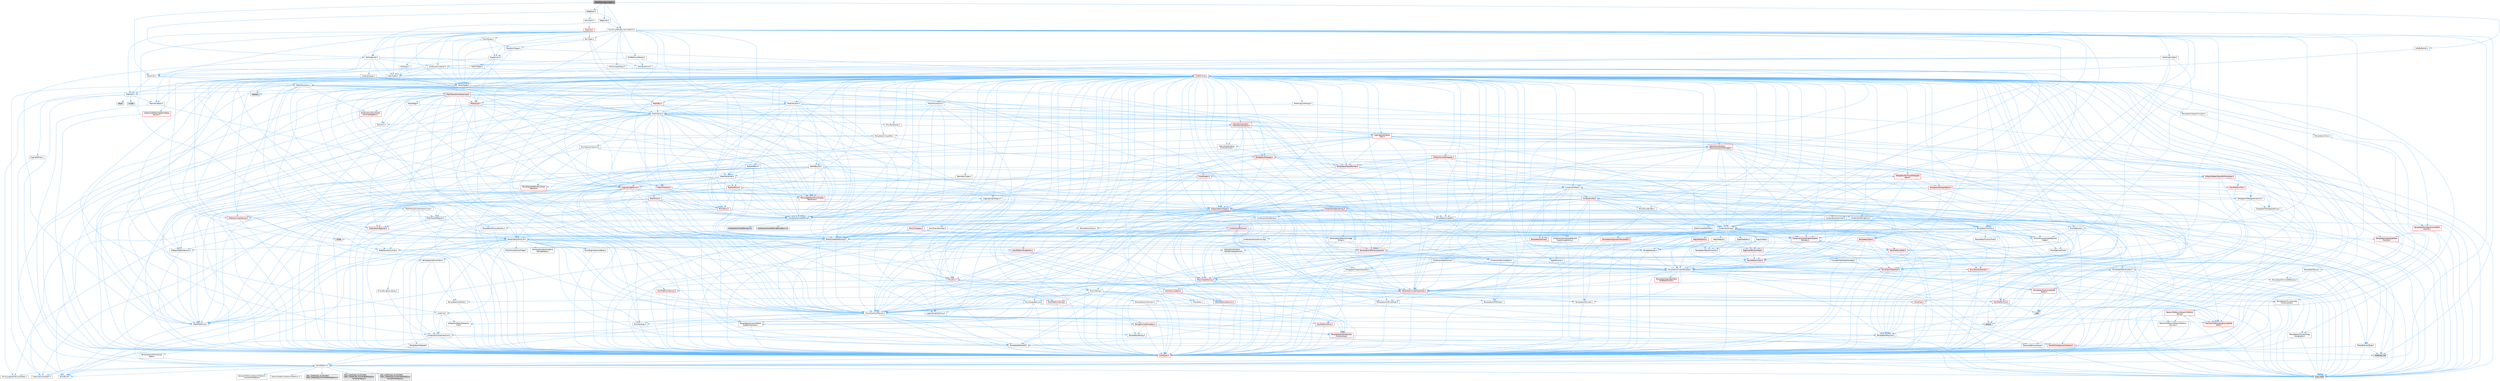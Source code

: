 digraph "MeshBoundaryLoops.h"
{
 // INTERACTIVE_SVG=YES
 // LATEX_PDF_SIZE
  bgcolor="transparent";
  edge [fontname=Helvetica,fontsize=10,labelfontname=Helvetica,labelfontsize=10];
  node [fontname=Helvetica,fontsize=10,shape=box,height=0.2,width=0.4];
  Node1 [id="Node000001",label="MeshBoundaryLoops.h",height=0.2,width=0.4,color="gray40", fillcolor="grey60", style="filled", fontcolor="black",tooltip=" "];
  Node1 -> Node2 [id="edge1_Node000001_Node000002",color="steelblue1",style="solid",tooltip=" "];
  Node2 [id="Node000002",label="DynamicMesh/DynamicMesh3.h",height=0.2,width=0.4,color="grey40", fillcolor="white", style="filled",URL="$d5/d34/DynamicMesh3_8h.html",tooltip=" "];
  Node2 -> Node3 [id="edge2_Node000002_Node000003",color="steelblue1",style="solid",tooltip=" "];
  Node3 [id="Node000003",label="BoxTypes.h",height=0.2,width=0.4,color="grey40", fillcolor="white", style="filled",URL="$d2/da2/BoxTypes_8h.html",tooltip=" "];
  Node3 -> Node4 [id="edge3_Node000003_Node000004",color="steelblue1",style="solid",tooltip=" "];
  Node4 [id="Node000004",label="Math/Box.h",height=0.2,width=0.4,color="red", fillcolor="#FFF0F0", style="filled",URL="$de/d0f/Box_8h.html",tooltip=" "];
  Node4 -> Node5 [id="edge4_Node000004_Node000005",color="steelblue1",style="solid",tooltip=" "];
  Node5 [id="Node000005",label="CoreTypes.h",height=0.2,width=0.4,color="red", fillcolor="#FFF0F0", style="filled",URL="$dc/dec/CoreTypes_8h.html",tooltip=" "];
  Node5 -> Node6 [id="edge5_Node000005_Node000006",color="steelblue1",style="solid",tooltip=" "];
  Node6 [id="Node000006",label="HAL/Platform.h",height=0.2,width=0.4,color="grey40", fillcolor="white", style="filled",URL="$d9/dd0/Platform_8h.html",tooltip=" "];
  Node6 -> Node7 [id="edge6_Node000006_Node000007",color="steelblue1",style="solid",tooltip=" "];
  Node7 [id="Node000007",label="Misc/Build.h",height=0.2,width=0.4,color="grey40", fillcolor="white", style="filled",URL="$d3/dbb/Build_8h.html",tooltip=" "];
  Node6 -> Node8 [id="edge7_Node000006_Node000008",color="steelblue1",style="solid",tooltip=" "];
  Node8 [id="Node000008",label="Misc/LargeWorldCoordinates.h",height=0.2,width=0.4,color="grey40", fillcolor="white", style="filled",URL="$d2/dcb/LargeWorldCoordinates_8h.html",tooltip=" "];
  Node6 -> Node9 [id="edge8_Node000006_Node000009",color="steelblue1",style="solid",tooltip=" "];
  Node9 [id="Node000009",label="type_traits",height=0.2,width=0.4,color="grey60", fillcolor="#E0E0E0", style="filled",tooltip=" "];
  Node6 -> Node10 [id="edge9_Node000006_Node000010",color="steelblue1",style="solid",tooltip=" "];
  Node10 [id="Node000010",label="PreprocessorHelpers.h",height=0.2,width=0.4,color="grey40", fillcolor="white", style="filled",URL="$db/ddb/PreprocessorHelpers_8h.html",tooltip=" "];
  Node6 -> Node11 [id="edge10_Node000006_Node000011",color="steelblue1",style="solid",tooltip=" "];
  Node11 [id="Node000011",label="UBT_COMPILED_PLATFORM\l/UBT_COMPILED_PLATFORMPlatform\lCompilerPreSetup.h",height=0.2,width=0.4,color="grey60", fillcolor="#E0E0E0", style="filled",tooltip=" "];
  Node6 -> Node12 [id="edge11_Node000006_Node000012",color="steelblue1",style="solid",tooltip=" "];
  Node12 [id="Node000012",label="GenericPlatform/GenericPlatform\lCompilerPreSetup.h",height=0.2,width=0.4,color="grey40", fillcolor="white", style="filled",URL="$d9/dc8/GenericPlatformCompilerPreSetup_8h.html",tooltip=" "];
  Node6 -> Node13 [id="edge12_Node000006_Node000013",color="steelblue1",style="solid",tooltip=" "];
  Node13 [id="Node000013",label="GenericPlatform/GenericPlatform.h",height=0.2,width=0.4,color="grey40", fillcolor="white", style="filled",URL="$d6/d84/GenericPlatform_8h.html",tooltip=" "];
  Node6 -> Node14 [id="edge13_Node000006_Node000014",color="steelblue1",style="solid",tooltip=" "];
  Node14 [id="Node000014",label="UBT_COMPILED_PLATFORM\l/UBT_COMPILED_PLATFORMPlatform.h",height=0.2,width=0.4,color="grey60", fillcolor="#E0E0E0", style="filled",tooltip=" "];
  Node6 -> Node15 [id="edge14_Node000006_Node000015",color="steelblue1",style="solid",tooltip=" "];
  Node15 [id="Node000015",label="UBT_COMPILED_PLATFORM\l/UBT_COMPILED_PLATFORMPlatform\lCompilerSetup.h",height=0.2,width=0.4,color="grey60", fillcolor="#E0E0E0", style="filled",tooltip=" "];
  Node4 -> Node19 [id="edge15_Node000004_Node000019",color="steelblue1",style="solid",tooltip=" "];
  Node19 [id="Node000019",label="Misc/AssertionMacros.h",height=0.2,width=0.4,color="grey40", fillcolor="white", style="filled",URL="$d0/dfa/AssertionMacros_8h.html",tooltip=" "];
  Node19 -> Node5 [id="edge16_Node000019_Node000005",color="steelblue1",style="solid",tooltip=" "];
  Node19 -> Node6 [id="edge17_Node000019_Node000006",color="steelblue1",style="solid",tooltip=" "];
  Node19 -> Node20 [id="edge18_Node000019_Node000020",color="steelblue1",style="solid",tooltip=" "];
  Node20 [id="Node000020",label="HAL/PlatformMisc.h",height=0.2,width=0.4,color="red", fillcolor="#FFF0F0", style="filled",URL="$d0/df5/PlatformMisc_8h.html",tooltip=" "];
  Node20 -> Node5 [id="edge19_Node000020_Node000005",color="steelblue1",style="solid",tooltip=" "];
  Node19 -> Node10 [id="edge20_Node000019_Node000010",color="steelblue1",style="solid",tooltip=" "];
  Node19 -> Node56 [id="edge21_Node000019_Node000056",color="steelblue1",style="solid",tooltip=" "];
  Node56 [id="Node000056",label="Templates/EnableIf.h",height=0.2,width=0.4,color="grey40", fillcolor="white", style="filled",URL="$d7/d60/EnableIf_8h.html",tooltip=" "];
  Node56 -> Node5 [id="edge22_Node000056_Node000005",color="steelblue1",style="solid",tooltip=" "];
  Node19 -> Node57 [id="edge23_Node000019_Node000057",color="steelblue1",style="solid",tooltip=" "];
  Node57 [id="Node000057",label="Templates/IsArrayOrRefOf\lTypeByPredicate.h",height=0.2,width=0.4,color="grey40", fillcolor="white", style="filled",URL="$d6/da1/IsArrayOrRefOfTypeByPredicate_8h.html",tooltip=" "];
  Node57 -> Node5 [id="edge24_Node000057_Node000005",color="steelblue1",style="solid",tooltip=" "];
  Node19 -> Node58 [id="edge25_Node000019_Node000058",color="steelblue1",style="solid",tooltip=" "];
  Node58 [id="Node000058",label="Templates/IsValidVariadic\lFunctionArg.h",height=0.2,width=0.4,color="red", fillcolor="#FFF0F0", style="filled",URL="$d0/dc8/IsValidVariadicFunctionArg_8h.html",tooltip=" "];
  Node58 -> Node5 [id="edge26_Node000058_Node000005",color="steelblue1",style="solid",tooltip=" "];
  Node58 -> Node9 [id="edge27_Node000058_Node000009",color="steelblue1",style="solid",tooltip=" "];
  Node19 -> Node60 [id="edge28_Node000019_Node000060",color="steelblue1",style="solid",tooltip=" "];
  Node60 [id="Node000060",label="Traits/IsCharEncodingCompatible\lWith.h",height=0.2,width=0.4,color="red", fillcolor="#FFF0F0", style="filled",URL="$df/dd1/IsCharEncodingCompatibleWith_8h.html",tooltip=" "];
  Node60 -> Node9 [id="edge29_Node000060_Node000009",color="steelblue1",style="solid",tooltip=" "];
  Node19 -> Node62 [id="edge30_Node000019_Node000062",color="steelblue1",style="solid",tooltip=" "];
  Node62 [id="Node000062",label="Misc/VarArgs.h",height=0.2,width=0.4,color="grey40", fillcolor="white", style="filled",URL="$d5/d6f/VarArgs_8h.html",tooltip=" "];
  Node62 -> Node5 [id="edge31_Node000062_Node000005",color="steelblue1",style="solid",tooltip=" "];
  Node19 -> Node63 [id="edge32_Node000019_Node000063",color="steelblue1",style="solid",tooltip=" "];
  Node63 [id="Node000063",label="String/FormatStringSan.h",height=0.2,width=0.4,color="red", fillcolor="#FFF0F0", style="filled",URL="$d3/d8b/FormatStringSan_8h.html",tooltip=" "];
  Node63 -> Node9 [id="edge33_Node000063_Node000009",color="steelblue1",style="solid",tooltip=" "];
  Node63 -> Node5 [id="edge34_Node000063_Node000005",color="steelblue1",style="solid",tooltip=" "];
  Node63 -> Node64 [id="edge35_Node000063_Node000064",color="steelblue1",style="solid",tooltip=" "];
  Node64 [id="Node000064",label="Templates/Requires.h",height=0.2,width=0.4,color="grey40", fillcolor="white", style="filled",URL="$dc/d96/Requires_8h.html",tooltip=" "];
  Node64 -> Node56 [id="edge36_Node000064_Node000056",color="steelblue1",style="solid",tooltip=" "];
  Node64 -> Node9 [id="edge37_Node000064_Node000009",color="steelblue1",style="solid",tooltip=" "];
  Node63 -> Node65 [id="edge38_Node000063_Node000065",color="steelblue1",style="solid",tooltip=" "];
  Node65 [id="Node000065",label="Templates/Identity.h",height=0.2,width=0.4,color="grey40", fillcolor="white", style="filled",URL="$d0/dd5/Identity_8h.html",tooltip=" "];
  Node63 -> Node58 [id="edge39_Node000063_Node000058",color="steelblue1",style="solid",tooltip=" "];
  Node63 -> Node28 [id="edge40_Node000063_Node000028",color="steelblue1",style="solid",tooltip=" "];
  Node28 [id="Node000028",label="Containers/ContainersFwd.h",height=0.2,width=0.4,color="grey40", fillcolor="white", style="filled",URL="$d4/d0a/ContainersFwd_8h.html",tooltip=" "];
  Node28 -> Node6 [id="edge41_Node000028_Node000006",color="steelblue1",style="solid",tooltip=" "];
  Node28 -> Node5 [id="edge42_Node000028_Node000005",color="steelblue1",style="solid",tooltip=" "];
  Node28 -> Node25 [id="edge43_Node000028_Node000025",color="steelblue1",style="solid",tooltip=" "];
  Node25 [id="Node000025",label="Traits/IsContiguousContainer.h",height=0.2,width=0.4,color="red", fillcolor="#FFF0F0", style="filled",URL="$d5/d3c/IsContiguousContainer_8h.html",tooltip=" "];
  Node25 -> Node5 [id="edge44_Node000025_Node000005",color="steelblue1",style="solid",tooltip=" "];
  Node25 -> Node24 [id="edge45_Node000025_Node000024",color="steelblue1",style="solid",tooltip=" "];
  Node24 [id="Node000024",label="initializer_list",height=0.2,width=0.4,color="grey60", fillcolor="#E0E0E0", style="filled",tooltip=" "];
  Node19 -> Node69 [id="edge46_Node000019_Node000069",color="steelblue1",style="solid",tooltip=" "];
  Node69 [id="Node000069",label="atomic",height=0.2,width=0.4,color="grey60", fillcolor="#E0E0E0", style="filled",tooltip=" "];
  Node4 -> Node29 [id="edge47_Node000004_Node000029",color="steelblue1",style="solid",tooltip=" "];
  Node29 [id="Node000029",label="Math/MathFwd.h",height=0.2,width=0.4,color="grey40", fillcolor="white", style="filled",URL="$d2/d10/MathFwd_8h.html",tooltip=" "];
  Node29 -> Node6 [id="edge48_Node000029_Node000006",color="steelblue1",style="solid",tooltip=" "];
  Node4 -> Node70 [id="edge49_Node000004_Node000070",color="steelblue1",style="solid",tooltip=" "];
  Node70 [id="Node000070",label="Math/UnrealMathUtility.h",height=0.2,width=0.4,color="grey40", fillcolor="white", style="filled",URL="$db/db8/UnrealMathUtility_8h.html",tooltip=" "];
  Node70 -> Node5 [id="edge50_Node000070_Node000005",color="steelblue1",style="solid",tooltip=" "];
  Node70 -> Node19 [id="edge51_Node000070_Node000019",color="steelblue1",style="solid",tooltip=" "];
  Node70 -> Node71 [id="edge52_Node000070_Node000071",color="steelblue1",style="solid",tooltip=" "];
  Node71 [id="Node000071",label="HAL/PlatformMath.h",height=0.2,width=0.4,color="red", fillcolor="#FFF0F0", style="filled",URL="$dc/d53/PlatformMath_8h.html",tooltip=" "];
  Node71 -> Node5 [id="edge53_Node000071_Node000005",color="steelblue1",style="solid",tooltip=" "];
  Node70 -> Node29 [id="edge54_Node000070_Node000029",color="steelblue1",style="solid",tooltip=" "];
  Node70 -> Node65 [id="edge55_Node000070_Node000065",color="steelblue1",style="solid",tooltip=" "];
  Node70 -> Node64 [id="edge56_Node000070_Node000064",color="steelblue1",style="solid",tooltip=" "];
  Node4 -> Node90 [id="edge57_Node000004_Node000090",color="steelblue1",style="solid",tooltip=" "];
  Node90 [id="Node000090",label="Containers/UnrealString.h",height=0.2,width=0.4,color="grey40", fillcolor="white", style="filled",URL="$d5/dba/UnrealString_8h.html",tooltip=" "];
  Node90 -> Node91 [id="edge58_Node000090_Node000091",color="steelblue1",style="solid",tooltip=" "];
  Node91 [id="Node000091",label="Containers/UnrealStringIncludes.h.inl",height=0.2,width=0.4,color="grey60", fillcolor="#E0E0E0", style="filled",tooltip=" "];
  Node90 -> Node92 [id="edge59_Node000090_Node000092",color="steelblue1",style="solid",tooltip=" "];
  Node92 [id="Node000092",label="Containers/UnrealString.h.inl",height=0.2,width=0.4,color="grey60", fillcolor="#E0E0E0", style="filled",tooltip=" "];
  Node90 -> Node93 [id="edge60_Node000090_Node000093",color="steelblue1",style="solid",tooltip=" "];
  Node93 [id="Node000093",label="Misc/StringFormatArg.h",height=0.2,width=0.4,color="grey40", fillcolor="white", style="filled",URL="$d2/d16/StringFormatArg_8h.html",tooltip=" "];
  Node93 -> Node28 [id="edge61_Node000093_Node000028",color="steelblue1",style="solid",tooltip=" "];
  Node4 -> Node94 [id="edge62_Node000004_Node000094",color="steelblue1",style="solid",tooltip=" "];
  Node94 [id="Node000094",label="Math/Vector.h",height=0.2,width=0.4,color="grey40", fillcolor="white", style="filled",URL="$d6/dbe/Vector_8h.html",tooltip=" "];
  Node94 -> Node5 [id="edge63_Node000094_Node000005",color="steelblue1",style="solid",tooltip=" "];
  Node94 -> Node19 [id="edge64_Node000094_Node000019",color="steelblue1",style="solid",tooltip=" "];
  Node94 -> Node29 [id="edge65_Node000094_Node000029",color="steelblue1",style="solid",tooltip=" "];
  Node94 -> Node42 [id="edge66_Node000094_Node000042",color="steelblue1",style="solid",tooltip=" "];
  Node42 [id="Node000042",label="Math/NumericLimits.h",height=0.2,width=0.4,color="grey40", fillcolor="white", style="filled",URL="$df/d1b/NumericLimits_8h.html",tooltip=" "];
  Node42 -> Node5 [id="edge67_Node000042_Node000005",color="steelblue1",style="solid",tooltip=" "];
  Node94 -> Node95 [id="edge68_Node000094_Node000095",color="steelblue1",style="solid",tooltip=" "];
  Node95 [id="Node000095",label="Misc/Crc.h",height=0.2,width=0.4,color="red", fillcolor="#FFF0F0", style="filled",URL="$d4/dd2/Crc_8h.html",tooltip=" "];
  Node95 -> Node5 [id="edge69_Node000095_Node000005",color="steelblue1",style="solid",tooltip=" "];
  Node95 -> Node96 [id="edge70_Node000095_Node000096",color="steelblue1",style="solid",tooltip=" "];
  Node96 [id="Node000096",label="HAL/PlatformString.h",height=0.2,width=0.4,color="red", fillcolor="#FFF0F0", style="filled",URL="$db/db5/PlatformString_8h.html",tooltip=" "];
  Node96 -> Node5 [id="edge71_Node000096_Node000005",color="steelblue1",style="solid",tooltip=" "];
  Node95 -> Node19 [id="edge72_Node000095_Node000019",color="steelblue1",style="solid",tooltip=" "];
  Node95 -> Node98 [id="edge73_Node000095_Node000098",color="steelblue1",style="solid",tooltip=" "];
  Node98 [id="Node000098",label="Misc/CString.h",height=0.2,width=0.4,color="grey40", fillcolor="white", style="filled",URL="$d2/d49/CString_8h.html",tooltip=" "];
  Node98 -> Node5 [id="edge74_Node000098_Node000005",color="steelblue1",style="solid",tooltip=" "];
  Node98 -> Node32 [id="edge75_Node000098_Node000032",color="steelblue1",style="solid",tooltip=" "];
  Node32 [id="Node000032",label="HAL/PlatformCrt.h",height=0.2,width=0.4,color="red", fillcolor="#FFF0F0", style="filled",URL="$d8/d75/PlatformCrt_8h.html",tooltip=" "];
  Node32 -> Node33 [id="edge76_Node000032_Node000033",color="steelblue1",style="solid",tooltip=" "];
  Node33 [id="Node000033",label="new",height=0.2,width=0.4,color="grey60", fillcolor="#E0E0E0", style="filled",tooltip=" "];
  Node98 -> Node96 [id="edge77_Node000098_Node000096",color="steelblue1",style="solid",tooltip=" "];
  Node98 -> Node19 [id="edge78_Node000098_Node000019",color="steelblue1",style="solid",tooltip=" "];
  Node98 -> Node99 [id="edge79_Node000098_Node000099",color="steelblue1",style="solid",tooltip=" "];
  Node99 [id="Node000099",label="Misc/Char.h",height=0.2,width=0.4,color="red", fillcolor="#FFF0F0", style="filled",URL="$d0/d58/Char_8h.html",tooltip=" "];
  Node99 -> Node5 [id="edge80_Node000099_Node000005",color="steelblue1",style="solid",tooltip=" "];
  Node99 -> Node9 [id="edge81_Node000099_Node000009",color="steelblue1",style="solid",tooltip=" "];
  Node98 -> Node62 [id="edge82_Node000098_Node000062",color="steelblue1",style="solid",tooltip=" "];
  Node98 -> Node57 [id="edge83_Node000098_Node000057",color="steelblue1",style="solid",tooltip=" "];
  Node98 -> Node58 [id="edge84_Node000098_Node000058",color="steelblue1",style="solid",tooltip=" "];
  Node98 -> Node60 [id="edge85_Node000098_Node000060",color="steelblue1",style="solid",tooltip=" "];
  Node95 -> Node99 [id="edge86_Node000095_Node000099",color="steelblue1",style="solid",tooltip=" "];
  Node95 -> Node77 [id="edge87_Node000095_Node000077",color="steelblue1",style="solid",tooltip=" "];
  Node77 [id="Node000077",label="Templates/UnrealTypeTraits.h",height=0.2,width=0.4,color="red", fillcolor="#FFF0F0", style="filled",URL="$d2/d2d/UnrealTypeTraits_8h.html",tooltip=" "];
  Node77 -> Node5 [id="edge88_Node000077_Node000005",color="steelblue1",style="solid",tooltip=" "];
  Node77 -> Node78 [id="edge89_Node000077_Node000078",color="steelblue1",style="solid",tooltip=" "];
  Node78 [id="Node000078",label="Templates/IsPointer.h",height=0.2,width=0.4,color="grey40", fillcolor="white", style="filled",URL="$d7/d05/IsPointer_8h.html",tooltip=" "];
  Node78 -> Node5 [id="edge90_Node000078_Node000005",color="steelblue1",style="solid",tooltip=" "];
  Node77 -> Node19 [id="edge91_Node000077_Node000019",color="steelblue1",style="solid",tooltip=" "];
  Node77 -> Node73 [id="edge92_Node000077_Node000073",color="steelblue1",style="solid",tooltip=" "];
  Node73 [id="Node000073",label="Templates/AndOrNot.h",height=0.2,width=0.4,color="grey40", fillcolor="white", style="filled",URL="$db/d0a/AndOrNot_8h.html",tooltip=" "];
  Node73 -> Node5 [id="edge93_Node000073_Node000005",color="steelblue1",style="solid",tooltip=" "];
  Node77 -> Node56 [id="edge94_Node000077_Node000056",color="steelblue1",style="solid",tooltip=" "];
  Node77 -> Node79 [id="edge95_Node000077_Node000079",color="steelblue1",style="solid",tooltip=" "];
  Node79 [id="Node000079",label="Templates/IsArithmetic.h",height=0.2,width=0.4,color="grey40", fillcolor="white", style="filled",URL="$d2/d5d/IsArithmetic_8h.html",tooltip=" "];
  Node79 -> Node5 [id="edge96_Node000079_Node000005",color="steelblue1",style="solid",tooltip=" "];
  Node77 -> Node81 [id="edge97_Node000077_Node000081",color="steelblue1",style="solid",tooltip=" "];
  Node81 [id="Node000081",label="Templates/IsPODType.h",height=0.2,width=0.4,color="grey40", fillcolor="white", style="filled",URL="$d7/db1/IsPODType_8h.html",tooltip=" "];
  Node81 -> Node5 [id="edge98_Node000081_Node000005",color="steelblue1",style="solid",tooltip=" "];
  Node77 -> Node82 [id="edge99_Node000077_Node000082",color="steelblue1",style="solid",tooltip=" "];
  Node82 [id="Node000082",label="Templates/IsUECoreType.h",height=0.2,width=0.4,color="grey40", fillcolor="white", style="filled",URL="$d1/db8/IsUECoreType_8h.html",tooltip=" "];
  Node82 -> Node5 [id="edge100_Node000082_Node000005",color="steelblue1",style="solid",tooltip=" "];
  Node82 -> Node9 [id="edge101_Node000082_Node000009",color="steelblue1",style="solid",tooltip=" "];
  Node77 -> Node83 [id="edge102_Node000077_Node000083",color="steelblue1",style="solid",tooltip=" "];
  Node83 [id="Node000083",label="Templates/IsTriviallyCopy\lConstructible.h",height=0.2,width=0.4,color="grey40", fillcolor="white", style="filled",URL="$d3/d78/IsTriviallyCopyConstructible_8h.html",tooltip=" "];
  Node83 -> Node5 [id="edge103_Node000083_Node000005",color="steelblue1",style="solid",tooltip=" "];
  Node83 -> Node9 [id="edge104_Node000083_Node000009",color="steelblue1",style="solid",tooltip=" "];
  Node94 -> Node70 [id="edge105_Node000094_Node000070",color="steelblue1",style="solid",tooltip=" "];
  Node94 -> Node90 [id="edge106_Node000094_Node000090",color="steelblue1",style="solid",tooltip=" "];
  Node94 -> Node103 [id="edge107_Node000094_Node000103",color="steelblue1",style="solid",tooltip=" "];
  Node103 [id="Node000103",label="Misc/Parse.h",height=0.2,width=0.4,color="red", fillcolor="#FFF0F0", style="filled",URL="$dc/d71/Parse_8h.html",tooltip=" "];
  Node103 -> Node90 [id="edge108_Node000103_Node000090",color="steelblue1",style="solid",tooltip=" "];
  Node103 -> Node5 [id="edge109_Node000103_Node000005",color="steelblue1",style="solid",tooltip=" "];
  Node103 -> Node32 [id="edge110_Node000103_Node000032",color="steelblue1",style="solid",tooltip=" "];
  Node103 -> Node7 [id="edge111_Node000103_Node000007",color="steelblue1",style="solid",tooltip=" "];
  Node103 -> Node104 [id="edge112_Node000103_Node000104",color="steelblue1",style="solid",tooltip=" "];
  Node104 [id="Node000104",label="Templates/Function.h",height=0.2,width=0.4,color="grey40", fillcolor="white", style="filled",URL="$df/df5/Function_8h.html",tooltip=" "];
  Node104 -> Node5 [id="edge113_Node000104_Node000005",color="steelblue1",style="solid",tooltip=" "];
  Node104 -> Node19 [id="edge114_Node000104_Node000019",color="steelblue1",style="solid",tooltip=" "];
  Node104 -> Node105 [id="edge115_Node000104_Node000105",color="steelblue1",style="solid",tooltip=" "];
  Node105 [id="Node000105",label="Misc/IntrusiveUnsetOptional\lState.h",height=0.2,width=0.4,color="grey40", fillcolor="white", style="filled",URL="$d2/d0a/IntrusiveUnsetOptionalState_8h.html",tooltip=" "];
  Node105 -> Node106 [id="edge116_Node000105_Node000106",color="steelblue1",style="solid",tooltip=" "];
  Node106 [id="Node000106",label="Misc/OptionalFwd.h",height=0.2,width=0.4,color="grey40", fillcolor="white", style="filled",URL="$dc/d50/OptionalFwd_8h.html",tooltip=" "];
  Node104 -> Node107 [id="edge117_Node000104_Node000107",color="steelblue1",style="solid",tooltip=" "];
  Node107 [id="Node000107",label="HAL/UnrealMemory.h",height=0.2,width=0.4,color="red", fillcolor="#FFF0F0", style="filled",URL="$d9/d96/UnrealMemory_8h.html",tooltip=" "];
  Node107 -> Node5 [id="edge118_Node000107_Node000005",color="steelblue1",style="solid",tooltip=" "];
  Node107 -> Node109 [id="edge119_Node000107_Node000109",color="steelblue1",style="solid",tooltip=" "];
  Node109 [id="Node000109",label="HAL/MemoryBase.h",height=0.2,width=0.4,color="red", fillcolor="#FFF0F0", style="filled",URL="$d6/d9f/MemoryBase_8h.html",tooltip=" "];
  Node109 -> Node5 [id="edge120_Node000109_Node000005",color="steelblue1",style="solid",tooltip=" "];
  Node109 -> Node49 [id="edge121_Node000109_Node000049",color="steelblue1",style="solid",tooltip=" "];
  Node49 [id="Node000049",label="HAL/PlatformAtomics.h",height=0.2,width=0.4,color="red", fillcolor="#FFF0F0", style="filled",URL="$d3/d36/PlatformAtomics_8h.html",tooltip=" "];
  Node49 -> Node5 [id="edge122_Node000049_Node000005",color="steelblue1",style="solid",tooltip=" "];
  Node109 -> Node32 [id="edge123_Node000109_Node000032",color="steelblue1",style="solid",tooltip=" "];
  Node109 -> Node110 [id="edge124_Node000109_Node000110",color="steelblue1",style="solid",tooltip=" "];
  Node110 [id="Node000110",label="Misc/Exec.h",height=0.2,width=0.4,color="grey40", fillcolor="white", style="filled",URL="$de/ddb/Exec_8h.html",tooltip=" "];
  Node110 -> Node5 [id="edge125_Node000110_Node000005",color="steelblue1",style="solid",tooltip=" "];
  Node110 -> Node19 [id="edge126_Node000110_Node000019",color="steelblue1",style="solid",tooltip=" "];
  Node109 -> Node111 [id="edge127_Node000109_Node000111",color="steelblue1",style="solid",tooltip=" "];
  Node111 [id="Node000111",label="Misc/OutputDevice.h",height=0.2,width=0.4,color="grey40", fillcolor="white", style="filled",URL="$d7/d32/OutputDevice_8h.html",tooltip=" "];
  Node111 -> Node27 [id="edge128_Node000111_Node000027",color="steelblue1",style="solid",tooltip=" "];
  Node27 [id="Node000027",label="CoreFwd.h",height=0.2,width=0.4,color="grey40", fillcolor="white", style="filled",URL="$d1/d1e/CoreFwd_8h.html",tooltip=" "];
  Node27 -> Node5 [id="edge129_Node000027_Node000005",color="steelblue1",style="solid",tooltip=" "];
  Node27 -> Node28 [id="edge130_Node000027_Node000028",color="steelblue1",style="solid",tooltip=" "];
  Node27 -> Node29 [id="edge131_Node000027_Node000029",color="steelblue1",style="solid",tooltip=" "];
  Node27 -> Node30 [id="edge132_Node000027_Node000030",color="steelblue1",style="solid",tooltip=" "];
  Node30 [id="Node000030",label="UObject/UObjectHierarchy\lFwd.h",height=0.2,width=0.4,color="grey40", fillcolor="white", style="filled",URL="$d3/d13/UObjectHierarchyFwd_8h.html",tooltip=" "];
  Node111 -> Node5 [id="edge133_Node000111_Node000005",color="steelblue1",style="solid",tooltip=" "];
  Node111 -> Node112 [id="edge134_Node000111_Node000112",color="steelblue1",style="solid",tooltip=" "];
  Node112 [id="Node000112",label="Logging/LogVerbosity.h",height=0.2,width=0.4,color="grey40", fillcolor="white", style="filled",URL="$d2/d8f/LogVerbosity_8h.html",tooltip=" "];
  Node112 -> Node5 [id="edge135_Node000112_Node000005",color="steelblue1",style="solid",tooltip=" "];
  Node111 -> Node62 [id="edge136_Node000111_Node000062",color="steelblue1",style="solid",tooltip=" "];
  Node111 -> Node57 [id="edge137_Node000111_Node000057",color="steelblue1",style="solid",tooltip=" "];
  Node111 -> Node58 [id="edge138_Node000111_Node000058",color="steelblue1",style="solid",tooltip=" "];
  Node111 -> Node60 [id="edge139_Node000111_Node000060",color="steelblue1",style="solid",tooltip=" "];
  Node107 -> Node118 [id="edge140_Node000107_Node000118",color="steelblue1",style="solid",tooltip=" "];
  Node118 [id="Node000118",label="HAL/PlatformMemory.h",height=0.2,width=0.4,color="red", fillcolor="#FFF0F0", style="filled",URL="$de/d68/PlatformMemory_8h.html",tooltip=" "];
  Node118 -> Node5 [id="edge141_Node000118_Node000005",color="steelblue1",style="solid",tooltip=" "];
  Node107 -> Node78 [id="edge142_Node000107_Node000078",color="steelblue1",style="solid",tooltip=" "];
  Node104 -> Node121 [id="edge143_Node000104_Node000121",color="steelblue1",style="solid",tooltip=" "];
  Node121 [id="Node000121",label="Templates/FunctionFwd.h",height=0.2,width=0.4,color="grey40", fillcolor="white", style="filled",URL="$d6/d54/FunctionFwd_8h.html",tooltip=" "];
  Node104 -> Node77 [id="edge144_Node000104_Node000077",color="steelblue1",style="solid",tooltip=" "];
  Node104 -> Node122 [id="edge145_Node000104_Node000122",color="steelblue1",style="solid",tooltip=" "];
  Node122 [id="Node000122",label="Templates/Invoke.h",height=0.2,width=0.4,color="red", fillcolor="#FFF0F0", style="filled",URL="$d7/deb/Invoke_8h.html",tooltip=" "];
  Node122 -> Node5 [id="edge146_Node000122_Node000005",color="steelblue1",style="solid",tooltip=" "];
  Node122 -> Node124 [id="edge147_Node000122_Node000124",color="steelblue1",style="solid",tooltip=" "];
  Node124 [id="Node000124",label="Templates/UnrealTemplate.h",height=0.2,width=0.4,color="grey40", fillcolor="white", style="filled",URL="$d4/d24/UnrealTemplate_8h.html",tooltip=" "];
  Node124 -> Node5 [id="edge148_Node000124_Node000005",color="steelblue1",style="solid",tooltip=" "];
  Node124 -> Node78 [id="edge149_Node000124_Node000078",color="steelblue1",style="solid",tooltip=" "];
  Node124 -> Node107 [id="edge150_Node000124_Node000107",color="steelblue1",style="solid",tooltip=" "];
  Node124 -> Node125 [id="edge151_Node000124_Node000125",color="steelblue1",style="solid",tooltip=" "];
  Node125 [id="Node000125",label="Templates/CopyQualifiers\lAndRefsFromTo.h",height=0.2,width=0.4,color="red", fillcolor="#FFF0F0", style="filled",URL="$d3/db3/CopyQualifiersAndRefsFromTo_8h.html",tooltip=" "];
  Node124 -> Node77 [id="edge152_Node000124_Node000077",color="steelblue1",style="solid",tooltip=" "];
  Node124 -> Node75 [id="edge153_Node000124_Node000075",color="steelblue1",style="solid",tooltip=" "];
  Node75 [id="Node000075",label="Templates/RemoveReference.h",height=0.2,width=0.4,color="grey40", fillcolor="white", style="filled",URL="$da/dbe/RemoveReference_8h.html",tooltip=" "];
  Node75 -> Node5 [id="edge154_Node000075_Node000005",color="steelblue1",style="solid",tooltip=" "];
  Node124 -> Node64 [id="edge155_Node000124_Node000064",color="steelblue1",style="solid",tooltip=" "];
  Node124 -> Node87 [id="edge156_Node000124_Node000087",color="steelblue1",style="solid",tooltip=" "];
  Node87 [id="Node000087",label="Templates/TypeCompatible\lBytes.h",height=0.2,width=0.4,color="red", fillcolor="#FFF0F0", style="filled",URL="$df/d0a/TypeCompatibleBytes_8h.html",tooltip=" "];
  Node87 -> Node5 [id="edge157_Node000087_Node000005",color="steelblue1",style="solid",tooltip=" "];
  Node87 -> Node33 [id="edge158_Node000087_Node000033",color="steelblue1",style="solid",tooltip=" "];
  Node87 -> Node9 [id="edge159_Node000087_Node000009",color="steelblue1",style="solid",tooltip=" "];
  Node124 -> Node65 [id="edge160_Node000124_Node000065",color="steelblue1",style="solid",tooltip=" "];
  Node124 -> Node25 [id="edge161_Node000124_Node000025",color="steelblue1",style="solid",tooltip=" "];
  Node124 -> Node127 [id="edge162_Node000124_Node000127",color="steelblue1",style="solid",tooltip=" "];
  Node127 [id="Node000127",label="Traits/UseBitwiseSwap.h",height=0.2,width=0.4,color="grey40", fillcolor="white", style="filled",URL="$db/df3/UseBitwiseSwap_8h.html",tooltip=" "];
  Node127 -> Node5 [id="edge163_Node000127_Node000005",color="steelblue1",style="solid",tooltip=" "];
  Node127 -> Node9 [id="edge164_Node000127_Node000009",color="steelblue1",style="solid",tooltip=" "];
  Node124 -> Node9 [id="edge165_Node000124_Node000009",color="steelblue1",style="solid",tooltip=" "];
  Node122 -> Node9 [id="edge166_Node000122_Node000009",color="steelblue1",style="solid",tooltip=" "];
  Node104 -> Node124 [id="edge167_Node000104_Node000124",color="steelblue1",style="solid",tooltip=" "];
  Node104 -> Node64 [id="edge168_Node000104_Node000064",color="steelblue1",style="solid",tooltip=" "];
  Node104 -> Node70 [id="edge169_Node000104_Node000070",color="steelblue1",style="solid",tooltip=" "];
  Node104 -> Node33 [id="edge170_Node000104_Node000033",color="steelblue1",style="solid",tooltip=" "];
  Node104 -> Node9 [id="edge171_Node000104_Node000009",color="steelblue1",style="solid",tooltip=" "];
  Node94 -> Node128 [id="edge172_Node000094_Node000128",color="steelblue1",style="solid",tooltip=" "];
  Node128 [id="Node000128",label="Misc/LargeWorldCoordinates\lSerializer.h",height=0.2,width=0.4,color="red", fillcolor="#FFF0F0", style="filled",URL="$d7/df9/LargeWorldCoordinatesSerializer_8h.html",tooltip=" "];
  Node128 -> Node129 [id="edge173_Node000128_Node000129",color="steelblue1",style="solid",tooltip=" "];
  Node129 [id="Node000129",label="UObject/NameTypes.h",height=0.2,width=0.4,color="red", fillcolor="#FFF0F0", style="filled",URL="$d6/d35/NameTypes_8h.html",tooltip=" "];
  Node129 -> Node5 [id="edge174_Node000129_Node000005",color="steelblue1",style="solid",tooltip=" "];
  Node129 -> Node19 [id="edge175_Node000129_Node000019",color="steelblue1",style="solid",tooltip=" "];
  Node129 -> Node107 [id="edge176_Node000129_Node000107",color="steelblue1",style="solid",tooltip=" "];
  Node129 -> Node77 [id="edge177_Node000129_Node000077",color="steelblue1",style="solid",tooltip=" "];
  Node129 -> Node124 [id="edge178_Node000129_Node000124",color="steelblue1",style="solid",tooltip=" "];
  Node129 -> Node90 [id="edge179_Node000129_Node000090",color="steelblue1",style="solid",tooltip=" "];
  Node129 -> Node133 [id="edge180_Node000129_Node000133",color="steelblue1",style="solid",tooltip=" "];
  Node133 [id="Node000133",label="Containers/StringConv.h",height=0.2,width=0.4,color="grey40", fillcolor="white", style="filled",URL="$d3/ddf/StringConv_8h.html",tooltip=" "];
  Node133 -> Node5 [id="edge181_Node000133_Node000005",color="steelblue1",style="solid",tooltip=" "];
  Node133 -> Node19 [id="edge182_Node000133_Node000019",color="steelblue1",style="solid",tooltip=" "];
  Node133 -> Node134 [id="edge183_Node000133_Node000134",color="steelblue1",style="solid",tooltip=" "];
  Node134 [id="Node000134",label="Containers/ContainerAllocation\lPolicies.h",height=0.2,width=0.4,color="red", fillcolor="#FFF0F0", style="filled",URL="$d7/dff/ContainerAllocationPolicies_8h.html",tooltip=" "];
  Node134 -> Node5 [id="edge184_Node000134_Node000005",color="steelblue1",style="solid",tooltip=" "];
  Node134 -> Node134 [id="edge185_Node000134_Node000134",color="steelblue1",style="solid",tooltip=" "];
  Node134 -> Node71 [id="edge186_Node000134_Node000071",color="steelblue1",style="solid",tooltip=" "];
  Node134 -> Node107 [id="edge187_Node000134_Node000107",color="steelblue1",style="solid",tooltip=" "];
  Node134 -> Node42 [id="edge188_Node000134_Node000042",color="steelblue1",style="solid",tooltip=" "];
  Node134 -> Node19 [id="edge189_Node000134_Node000019",color="steelblue1",style="solid",tooltip=" "];
  Node134 -> Node137 [id="edge190_Node000134_Node000137",color="steelblue1",style="solid",tooltip=" "];
  Node137 [id="Node000137",label="Templates/MemoryOps.h",height=0.2,width=0.4,color="grey40", fillcolor="white", style="filled",URL="$db/dea/MemoryOps_8h.html",tooltip=" "];
  Node137 -> Node5 [id="edge191_Node000137_Node000005",color="steelblue1",style="solid",tooltip=" "];
  Node137 -> Node107 [id="edge192_Node000137_Node000107",color="steelblue1",style="solid",tooltip=" "];
  Node137 -> Node117 [id="edge193_Node000137_Node000117",color="steelblue1",style="solid",tooltip=" "];
  Node117 [id="Node000117",label="Templates/IsTriviallyCopy\lAssignable.h",height=0.2,width=0.4,color="grey40", fillcolor="white", style="filled",URL="$d2/df2/IsTriviallyCopyAssignable_8h.html",tooltip=" "];
  Node117 -> Node5 [id="edge194_Node000117_Node000005",color="steelblue1",style="solid",tooltip=" "];
  Node117 -> Node9 [id="edge195_Node000117_Node000009",color="steelblue1",style="solid",tooltip=" "];
  Node137 -> Node83 [id="edge196_Node000137_Node000083",color="steelblue1",style="solid",tooltip=" "];
  Node137 -> Node64 [id="edge197_Node000137_Node000064",color="steelblue1",style="solid",tooltip=" "];
  Node137 -> Node77 [id="edge198_Node000137_Node000077",color="steelblue1",style="solid",tooltip=" "];
  Node137 -> Node127 [id="edge199_Node000137_Node000127",color="steelblue1",style="solid",tooltip=" "];
  Node137 -> Node33 [id="edge200_Node000137_Node000033",color="steelblue1",style="solid",tooltip=" "];
  Node137 -> Node9 [id="edge201_Node000137_Node000009",color="steelblue1",style="solid",tooltip=" "];
  Node134 -> Node87 [id="edge202_Node000134_Node000087",color="steelblue1",style="solid",tooltip=" "];
  Node134 -> Node9 [id="edge203_Node000134_Node000009",color="steelblue1",style="solid",tooltip=" "];
  Node133 -> Node138 [id="edge204_Node000133_Node000138",color="steelblue1",style="solid",tooltip=" "];
  Node138 [id="Node000138",label="Containers/Array.h",height=0.2,width=0.4,color="grey40", fillcolor="white", style="filled",URL="$df/dd0/Array_8h.html",tooltip=" "];
  Node138 -> Node5 [id="edge205_Node000138_Node000005",color="steelblue1",style="solid",tooltip=" "];
  Node138 -> Node19 [id="edge206_Node000138_Node000019",color="steelblue1",style="solid",tooltip=" "];
  Node138 -> Node105 [id="edge207_Node000138_Node000105",color="steelblue1",style="solid",tooltip=" "];
  Node138 -> Node139 [id="edge208_Node000138_Node000139",color="steelblue1",style="solid",tooltip=" "];
  Node139 [id="Node000139",label="Misc/ReverseIterate.h",height=0.2,width=0.4,color="red", fillcolor="#FFF0F0", style="filled",URL="$db/de3/ReverseIterate_8h.html",tooltip=" "];
  Node139 -> Node6 [id="edge209_Node000139_Node000006",color="steelblue1",style="solid",tooltip=" "];
  Node138 -> Node107 [id="edge210_Node000138_Node000107",color="steelblue1",style="solid",tooltip=" "];
  Node138 -> Node77 [id="edge211_Node000138_Node000077",color="steelblue1",style="solid",tooltip=" "];
  Node138 -> Node124 [id="edge212_Node000138_Node000124",color="steelblue1",style="solid",tooltip=" "];
  Node138 -> Node141 [id="edge213_Node000138_Node000141",color="steelblue1",style="solid",tooltip=" "];
  Node141 [id="Node000141",label="Containers/AllowShrinking.h",height=0.2,width=0.4,color="grey40", fillcolor="white", style="filled",URL="$d7/d1a/AllowShrinking_8h.html",tooltip=" "];
  Node141 -> Node5 [id="edge214_Node000141_Node000005",color="steelblue1",style="solid",tooltip=" "];
  Node138 -> Node134 [id="edge215_Node000138_Node000134",color="steelblue1",style="solid",tooltip=" "];
  Node138 -> Node142 [id="edge216_Node000138_Node000142",color="steelblue1",style="solid",tooltip=" "];
  Node142 [id="Node000142",label="Containers/ContainerElement\lTypeCompatibility.h",height=0.2,width=0.4,color="grey40", fillcolor="white", style="filled",URL="$df/ddf/ContainerElementTypeCompatibility_8h.html",tooltip=" "];
  Node142 -> Node5 [id="edge217_Node000142_Node000005",color="steelblue1",style="solid",tooltip=" "];
  Node142 -> Node77 [id="edge218_Node000142_Node000077",color="steelblue1",style="solid",tooltip=" "];
  Node138 -> Node143 [id="edge219_Node000138_Node000143",color="steelblue1",style="solid",tooltip=" "];
  Node143 [id="Node000143",label="Serialization/Archive.h",height=0.2,width=0.4,color="grey40", fillcolor="white", style="filled",URL="$d7/d3b/Archive_8h.html",tooltip=" "];
  Node143 -> Node27 [id="edge220_Node000143_Node000027",color="steelblue1",style="solid",tooltip=" "];
  Node143 -> Node5 [id="edge221_Node000143_Node000005",color="steelblue1",style="solid",tooltip=" "];
  Node143 -> Node144 [id="edge222_Node000143_Node000144",color="steelblue1",style="solid",tooltip=" "];
  Node144 [id="Node000144",label="HAL/PlatformProperties.h",height=0.2,width=0.4,color="red", fillcolor="#FFF0F0", style="filled",URL="$d9/db0/PlatformProperties_8h.html",tooltip=" "];
  Node144 -> Node5 [id="edge223_Node000144_Node000005",color="steelblue1",style="solid",tooltip=" "];
  Node143 -> Node147 [id="edge224_Node000143_Node000147",color="steelblue1",style="solid",tooltip=" "];
  Node147 [id="Node000147",label="Internationalization\l/TextNamespaceFwd.h",height=0.2,width=0.4,color="grey40", fillcolor="white", style="filled",URL="$d8/d97/TextNamespaceFwd_8h.html",tooltip=" "];
  Node147 -> Node5 [id="edge225_Node000147_Node000005",color="steelblue1",style="solid",tooltip=" "];
  Node143 -> Node29 [id="edge226_Node000143_Node000029",color="steelblue1",style="solid",tooltip=" "];
  Node143 -> Node19 [id="edge227_Node000143_Node000019",color="steelblue1",style="solid",tooltip=" "];
  Node143 -> Node7 [id="edge228_Node000143_Node000007",color="steelblue1",style="solid",tooltip=" "];
  Node143 -> Node43 [id="edge229_Node000143_Node000043",color="steelblue1",style="solid",tooltip=" "];
  Node43 [id="Node000043",label="Misc/CompressionFlags.h",height=0.2,width=0.4,color="grey40", fillcolor="white", style="filled",URL="$d9/d76/CompressionFlags_8h.html",tooltip=" "];
  Node143 -> Node148 [id="edge230_Node000143_Node000148",color="steelblue1",style="solid",tooltip=" "];
  Node148 [id="Node000148",label="Misc/EngineVersionBase.h",height=0.2,width=0.4,color="grey40", fillcolor="white", style="filled",URL="$d5/d2b/EngineVersionBase_8h.html",tooltip=" "];
  Node148 -> Node5 [id="edge231_Node000148_Node000005",color="steelblue1",style="solid",tooltip=" "];
  Node143 -> Node62 [id="edge232_Node000143_Node000062",color="steelblue1",style="solid",tooltip=" "];
  Node143 -> Node149 [id="edge233_Node000143_Node000149",color="steelblue1",style="solid",tooltip=" "];
  Node149 [id="Node000149",label="Serialization/ArchiveCook\lData.h",height=0.2,width=0.4,color="grey40", fillcolor="white", style="filled",URL="$dc/db6/ArchiveCookData_8h.html",tooltip=" "];
  Node149 -> Node6 [id="edge234_Node000149_Node000006",color="steelblue1",style="solid",tooltip=" "];
  Node143 -> Node150 [id="edge235_Node000143_Node000150",color="steelblue1",style="solid",tooltip=" "];
  Node150 [id="Node000150",label="Serialization/ArchiveSave\lPackageData.h",height=0.2,width=0.4,color="grey40", fillcolor="white", style="filled",URL="$d1/d37/ArchiveSavePackageData_8h.html",tooltip=" "];
  Node143 -> Node56 [id="edge236_Node000143_Node000056",color="steelblue1",style="solid",tooltip=" "];
  Node143 -> Node57 [id="edge237_Node000143_Node000057",color="steelblue1",style="solid",tooltip=" "];
  Node143 -> Node151 [id="edge238_Node000143_Node000151",color="steelblue1",style="solid",tooltip=" "];
  Node151 [id="Node000151",label="Templates/IsEnumClass.h",height=0.2,width=0.4,color="grey40", fillcolor="white", style="filled",URL="$d7/d15/IsEnumClass_8h.html",tooltip=" "];
  Node151 -> Node5 [id="edge239_Node000151_Node000005",color="steelblue1",style="solid",tooltip=" "];
  Node151 -> Node73 [id="edge240_Node000151_Node000073",color="steelblue1",style="solid",tooltip=" "];
  Node143 -> Node85 [id="edge241_Node000143_Node000085",color="steelblue1",style="solid",tooltip=" "];
  Node85 [id="Node000085",label="Templates/IsSigned.h",height=0.2,width=0.4,color="grey40", fillcolor="white", style="filled",URL="$d8/dd8/IsSigned_8h.html",tooltip=" "];
  Node85 -> Node5 [id="edge242_Node000085_Node000005",color="steelblue1",style="solid",tooltip=" "];
  Node143 -> Node58 [id="edge243_Node000143_Node000058",color="steelblue1",style="solid",tooltip=" "];
  Node143 -> Node124 [id="edge244_Node000143_Node000124",color="steelblue1",style="solid",tooltip=" "];
  Node143 -> Node60 [id="edge245_Node000143_Node000060",color="steelblue1",style="solid",tooltip=" "];
  Node143 -> Node152 [id="edge246_Node000143_Node000152",color="steelblue1",style="solid",tooltip=" "];
  Node152 [id="Node000152",label="UObject/ObjectVersion.h",height=0.2,width=0.4,color="grey40", fillcolor="white", style="filled",URL="$da/d63/ObjectVersion_8h.html",tooltip=" "];
  Node152 -> Node5 [id="edge247_Node000152_Node000005",color="steelblue1",style="solid",tooltip=" "];
  Node138 -> Node153 [id="edge248_Node000138_Node000153",color="steelblue1",style="solid",tooltip=" "];
  Node153 [id="Node000153",label="Serialization/MemoryImage\lWriter.h",height=0.2,width=0.4,color="grey40", fillcolor="white", style="filled",URL="$d0/d08/MemoryImageWriter_8h.html",tooltip=" "];
  Node153 -> Node5 [id="edge249_Node000153_Node000005",color="steelblue1",style="solid",tooltip=" "];
  Node153 -> Node154 [id="edge250_Node000153_Node000154",color="steelblue1",style="solid",tooltip=" "];
  Node154 [id="Node000154",label="Serialization/MemoryLayout.h",height=0.2,width=0.4,color="red", fillcolor="#FFF0F0", style="filled",URL="$d7/d66/MemoryLayout_8h.html",tooltip=" "];
  Node154 -> Node157 [id="edge251_Node000154_Node000157",color="steelblue1",style="solid",tooltip=" "];
  Node157 [id="Node000157",label="Containers/EnumAsByte.h",height=0.2,width=0.4,color="grey40", fillcolor="white", style="filled",URL="$d6/d9a/EnumAsByte_8h.html",tooltip=" "];
  Node157 -> Node5 [id="edge252_Node000157_Node000005",color="steelblue1",style="solid",tooltip=" "];
  Node157 -> Node81 [id="edge253_Node000157_Node000081",color="steelblue1",style="solid",tooltip=" "];
  Node157 -> Node158 [id="edge254_Node000157_Node000158",color="steelblue1",style="solid",tooltip=" "];
  Node158 [id="Node000158",label="Templates/TypeHash.h",height=0.2,width=0.4,color="red", fillcolor="#FFF0F0", style="filled",URL="$d1/d62/TypeHash_8h.html",tooltip=" "];
  Node158 -> Node5 [id="edge255_Node000158_Node000005",color="steelblue1",style="solid",tooltip=" "];
  Node158 -> Node64 [id="edge256_Node000158_Node000064",color="steelblue1",style="solid",tooltip=" "];
  Node158 -> Node95 [id="edge257_Node000158_Node000095",color="steelblue1",style="solid",tooltip=" "];
  Node158 -> Node9 [id="edge258_Node000158_Node000009",color="steelblue1",style="solid",tooltip=" "];
  Node154 -> Node107 [id="edge259_Node000154_Node000107",color="steelblue1",style="solid",tooltip=" "];
  Node154 -> Node56 [id="edge260_Node000154_Node000056",color="steelblue1",style="solid",tooltip=" "];
  Node154 -> Node124 [id="edge261_Node000154_Node000124",color="steelblue1",style="solid",tooltip=" "];
  Node138 -> Node162 [id="edge262_Node000138_Node000162",color="steelblue1",style="solid",tooltip=" "];
  Node162 [id="Node000162",label="Algo/Heapify.h",height=0.2,width=0.4,color="grey40", fillcolor="white", style="filled",URL="$d0/d2a/Heapify_8h.html",tooltip=" "];
  Node162 -> Node163 [id="edge263_Node000162_Node000163",color="steelblue1",style="solid",tooltip=" "];
  Node163 [id="Node000163",label="Algo/Impl/BinaryHeap.h",height=0.2,width=0.4,color="red", fillcolor="#FFF0F0", style="filled",URL="$d7/da3/Algo_2Impl_2BinaryHeap_8h.html",tooltip=" "];
  Node163 -> Node122 [id="edge264_Node000163_Node000122",color="steelblue1",style="solid",tooltip=" "];
  Node163 -> Node9 [id="edge265_Node000163_Node000009",color="steelblue1",style="solid",tooltip=" "];
  Node162 -> Node166 [id="edge266_Node000162_Node000166",color="steelblue1",style="solid",tooltip=" "];
  Node166 [id="Node000166",label="Templates/IdentityFunctor.h",height=0.2,width=0.4,color="grey40", fillcolor="white", style="filled",URL="$d7/d2e/IdentityFunctor_8h.html",tooltip=" "];
  Node166 -> Node6 [id="edge267_Node000166_Node000006",color="steelblue1",style="solid",tooltip=" "];
  Node162 -> Node122 [id="edge268_Node000162_Node000122",color="steelblue1",style="solid",tooltip=" "];
  Node162 -> Node167 [id="edge269_Node000162_Node000167",color="steelblue1",style="solid",tooltip=" "];
  Node167 [id="Node000167",label="Templates/Less.h",height=0.2,width=0.4,color="grey40", fillcolor="white", style="filled",URL="$de/dc8/Less_8h.html",tooltip=" "];
  Node167 -> Node5 [id="edge270_Node000167_Node000005",color="steelblue1",style="solid",tooltip=" "];
  Node167 -> Node124 [id="edge271_Node000167_Node000124",color="steelblue1",style="solid",tooltip=" "];
  Node162 -> Node124 [id="edge272_Node000162_Node000124",color="steelblue1",style="solid",tooltip=" "];
  Node138 -> Node168 [id="edge273_Node000138_Node000168",color="steelblue1",style="solid",tooltip=" "];
  Node168 [id="Node000168",label="Algo/HeapSort.h",height=0.2,width=0.4,color="grey40", fillcolor="white", style="filled",URL="$d3/d92/HeapSort_8h.html",tooltip=" "];
  Node168 -> Node163 [id="edge274_Node000168_Node000163",color="steelblue1",style="solid",tooltip=" "];
  Node168 -> Node166 [id="edge275_Node000168_Node000166",color="steelblue1",style="solid",tooltip=" "];
  Node168 -> Node167 [id="edge276_Node000168_Node000167",color="steelblue1",style="solid",tooltip=" "];
  Node168 -> Node124 [id="edge277_Node000168_Node000124",color="steelblue1",style="solid",tooltip=" "];
  Node138 -> Node169 [id="edge278_Node000138_Node000169",color="steelblue1",style="solid",tooltip=" "];
  Node169 [id="Node000169",label="Algo/IsHeap.h",height=0.2,width=0.4,color="grey40", fillcolor="white", style="filled",URL="$de/d32/IsHeap_8h.html",tooltip=" "];
  Node169 -> Node163 [id="edge279_Node000169_Node000163",color="steelblue1",style="solid",tooltip=" "];
  Node169 -> Node166 [id="edge280_Node000169_Node000166",color="steelblue1",style="solid",tooltip=" "];
  Node169 -> Node122 [id="edge281_Node000169_Node000122",color="steelblue1",style="solid",tooltip=" "];
  Node169 -> Node167 [id="edge282_Node000169_Node000167",color="steelblue1",style="solid",tooltip=" "];
  Node169 -> Node124 [id="edge283_Node000169_Node000124",color="steelblue1",style="solid",tooltip=" "];
  Node138 -> Node163 [id="edge284_Node000138_Node000163",color="steelblue1",style="solid",tooltip=" "];
  Node138 -> Node170 [id="edge285_Node000138_Node000170",color="steelblue1",style="solid",tooltip=" "];
  Node170 [id="Node000170",label="Algo/StableSort.h",height=0.2,width=0.4,color="red", fillcolor="#FFF0F0", style="filled",URL="$d7/d3c/StableSort_8h.html",tooltip=" "];
  Node170 -> Node166 [id="edge286_Node000170_Node000166",color="steelblue1",style="solid",tooltip=" "];
  Node170 -> Node122 [id="edge287_Node000170_Node000122",color="steelblue1",style="solid",tooltip=" "];
  Node170 -> Node167 [id="edge288_Node000170_Node000167",color="steelblue1",style="solid",tooltip=" "];
  Node170 -> Node124 [id="edge289_Node000170_Node000124",color="steelblue1",style="solid",tooltip=" "];
  Node138 -> Node173 [id="edge290_Node000138_Node000173",color="steelblue1",style="solid",tooltip=" "];
  Node173 [id="Node000173",label="Concepts/GetTypeHashable.h",height=0.2,width=0.4,color="grey40", fillcolor="white", style="filled",URL="$d3/da2/GetTypeHashable_8h.html",tooltip=" "];
  Node173 -> Node5 [id="edge291_Node000173_Node000005",color="steelblue1",style="solid",tooltip=" "];
  Node173 -> Node158 [id="edge292_Node000173_Node000158",color="steelblue1",style="solid",tooltip=" "];
  Node138 -> Node166 [id="edge293_Node000138_Node000166",color="steelblue1",style="solid",tooltip=" "];
  Node138 -> Node122 [id="edge294_Node000138_Node000122",color="steelblue1",style="solid",tooltip=" "];
  Node138 -> Node167 [id="edge295_Node000138_Node000167",color="steelblue1",style="solid",tooltip=" "];
  Node138 -> Node174 [id="edge296_Node000138_Node000174",color="steelblue1",style="solid",tooltip=" "];
  Node174 [id="Node000174",label="Templates/LosesQualifiers\lFromTo.h",height=0.2,width=0.4,color="red", fillcolor="#FFF0F0", style="filled",URL="$d2/db3/LosesQualifiersFromTo_8h.html",tooltip=" "];
  Node174 -> Node9 [id="edge297_Node000174_Node000009",color="steelblue1",style="solid",tooltip=" "];
  Node138 -> Node64 [id="edge298_Node000138_Node000064",color="steelblue1",style="solid",tooltip=" "];
  Node138 -> Node175 [id="edge299_Node000138_Node000175",color="steelblue1",style="solid",tooltip=" "];
  Node175 [id="Node000175",label="Templates/Sorting.h",height=0.2,width=0.4,color="red", fillcolor="#FFF0F0", style="filled",URL="$d3/d9e/Sorting_8h.html",tooltip=" "];
  Node175 -> Node5 [id="edge300_Node000175_Node000005",color="steelblue1",style="solid",tooltip=" "];
  Node175 -> Node71 [id="edge301_Node000175_Node000071",color="steelblue1",style="solid",tooltip=" "];
  Node175 -> Node167 [id="edge302_Node000175_Node000167",color="steelblue1",style="solid",tooltip=" "];
  Node138 -> Node178 [id="edge303_Node000138_Node000178",color="steelblue1",style="solid",tooltip=" "];
  Node178 [id="Node000178",label="Templates/AlignmentTemplates.h",height=0.2,width=0.4,color="red", fillcolor="#FFF0F0", style="filled",URL="$dd/d32/AlignmentTemplates_8h.html",tooltip=" "];
  Node178 -> Node5 [id="edge304_Node000178_Node000005",color="steelblue1",style="solid",tooltip=" "];
  Node178 -> Node78 [id="edge305_Node000178_Node000078",color="steelblue1",style="solid",tooltip=" "];
  Node138 -> Node23 [id="edge306_Node000138_Node000023",color="steelblue1",style="solid",tooltip=" "];
  Node23 [id="Node000023",label="Traits/ElementType.h",height=0.2,width=0.4,color="grey40", fillcolor="white", style="filled",URL="$d5/d4f/ElementType_8h.html",tooltip=" "];
  Node23 -> Node6 [id="edge307_Node000023_Node000006",color="steelblue1",style="solid",tooltip=" "];
  Node23 -> Node24 [id="edge308_Node000023_Node000024",color="steelblue1",style="solid",tooltip=" "];
  Node23 -> Node9 [id="edge309_Node000023_Node000009",color="steelblue1",style="solid",tooltip=" "];
  Node138 -> Node88 [id="edge310_Node000138_Node000088",color="steelblue1",style="solid",tooltip=" "];
  Node88 [id="Node000088",label="limits",height=0.2,width=0.4,color="grey60", fillcolor="#E0E0E0", style="filled",tooltip=" "];
  Node138 -> Node9 [id="edge311_Node000138_Node000009",color="steelblue1",style="solid",tooltip=" "];
  Node133 -> Node98 [id="edge312_Node000133_Node000098",color="steelblue1",style="solid",tooltip=" "];
  Node133 -> Node179 [id="edge313_Node000133_Node000179",color="steelblue1",style="solid",tooltip=" "];
  Node179 [id="Node000179",label="Templates/IsArray.h",height=0.2,width=0.4,color="grey40", fillcolor="white", style="filled",URL="$d8/d8d/IsArray_8h.html",tooltip=" "];
  Node179 -> Node5 [id="edge314_Node000179_Node000005",color="steelblue1",style="solid",tooltip=" "];
  Node133 -> Node124 [id="edge315_Node000133_Node000124",color="steelblue1",style="solid",tooltip=" "];
  Node133 -> Node77 [id="edge316_Node000133_Node000077",color="steelblue1",style="solid",tooltip=" "];
  Node133 -> Node23 [id="edge317_Node000133_Node000023",color="steelblue1",style="solid",tooltip=" "];
  Node133 -> Node60 [id="edge318_Node000133_Node000060",color="steelblue1",style="solid",tooltip=" "];
  Node133 -> Node25 [id="edge319_Node000133_Node000025",color="steelblue1",style="solid",tooltip=" "];
  Node133 -> Node9 [id="edge320_Node000133_Node000009",color="steelblue1",style="solid",tooltip=" "];
  Node129 -> Node180 [id="edge321_Node000129_Node000180",color="steelblue1",style="solid",tooltip=" "];
  Node180 [id="Node000180",label="UObject/UnrealNames.h",height=0.2,width=0.4,color="red", fillcolor="#FFF0F0", style="filled",URL="$d8/db1/UnrealNames_8h.html",tooltip=" "];
  Node180 -> Node5 [id="edge322_Node000180_Node000005",color="steelblue1",style="solid",tooltip=" "];
  Node129 -> Node154 [id="edge323_Node000129_Node000154",color="steelblue1",style="solid",tooltip=" "];
  Node129 -> Node105 [id="edge324_Node000129_Node000105",color="steelblue1",style="solid",tooltip=" "];
  Node128 -> Node152 [id="edge325_Node000128_Node000152",color="steelblue1",style="solid",tooltip=" "];
  Node94 -> Node203 [id="edge326_Node000094_Node000203",color="steelblue1",style="solid",tooltip=" "];
  Node203 [id="Node000203",label="Misc/NetworkVersion.h",height=0.2,width=0.4,color="grey40", fillcolor="white", style="filled",URL="$d7/d4b/NetworkVersion_8h.html",tooltip=" "];
  Node203 -> Node90 [id="edge327_Node000203_Node000090",color="steelblue1",style="solid",tooltip=" "];
  Node203 -> Node5 [id="edge328_Node000203_Node000005",color="steelblue1",style="solid",tooltip=" "];
  Node203 -> Node204 [id="edge329_Node000203_Node000204",color="steelblue1",style="solid",tooltip=" "];
  Node204 [id="Node000204",label="Delegates/Delegate.h",height=0.2,width=0.4,color="red", fillcolor="#FFF0F0", style="filled",URL="$d4/d80/Delegate_8h.html",tooltip=" "];
  Node204 -> Node5 [id="edge330_Node000204_Node000005",color="steelblue1",style="solid",tooltip=" "];
  Node204 -> Node19 [id="edge331_Node000204_Node000019",color="steelblue1",style="solid",tooltip=" "];
  Node204 -> Node129 [id="edge332_Node000204_Node000129",color="steelblue1",style="solid",tooltip=" "];
  Node204 -> Node205 [id="edge333_Node000204_Node000205",color="steelblue1",style="solid",tooltip=" "];
  Node205 [id="Node000205",label="Templates/SharedPointer.h",height=0.2,width=0.4,color="red", fillcolor="#FFF0F0", style="filled",URL="$d2/d17/SharedPointer_8h.html",tooltip=" "];
  Node205 -> Node5 [id="edge334_Node000205_Node000005",color="steelblue1",style="solid",tooltip=" "];
  Node205 -> Node105 [id="edge335_Node000205_Node000105",color="steelblue1",style="solid",tooltip=" "];
  Node205 -> Node206 [id="edge336_Node000205_Node000206",color="steelblue1",style="solid",tooltip=" "];
  Node206 [id="Node000206",label="Templates/PointerIsConvertible\lFromTo.h",height=0.2,width=0.4,color="red", fillcolor="#FFF0F0", style="filled",URL="$d6/d65/PointerIsConvertibleFromTo_8h.html",tooltip=" "];
  Node206 -> Node5 [id="edge337_Node000206_Node000005",color="steelblue1",style="solid",tooltip=" "];
  Node206 -> Node174 [id="edge338_Node000206_Node000174",color="steelblue1",style="solid",tooltip=" "];
  Node206 -> Node9 [id="edge339_Node000206_Node000009",color="steelblue1",style="solid",tooltip=" "];
  Node205 -> Node19 [id="edge340_Node000205_Node000019",color="steelblue1",style="solid",tooltip=" "];
  Node205 -> Node107 [id="edge341_Node000205_Node000107",color="steelblue1",style="solid",tooltip=" "];
  Node205 -> Node138 [id="edge342_Node000205_Node000138",color="steelblue1",style="solid",tooltip=" "];
  Node205 -> Node207 [id="edge343_Node000205_Node000207",color="steelblue1",style="solid",tooltip=" "];
  Node207 [id="Node000207",label="Containers/Map.h",height=0.2,width=0.4,color="grey40", fillcolor="white", style="filled",URL="$df/d79/Map_8h.html",tooltip=" "];
  Node207 -> Node5 [id="edge344_Node000207_Node000005",color="steelblue1",style="solid",tooltip=" "];
  Node207 -> Node208 [id="edge345_Node000207_Node000208",color="steelblue1",style="solid",tooltip=" "];
  Node208 [id="Node000208",label="Algo/Reverse.h",height=0.2,width=0.4,color="grey40", fillcolor="white", style="filled",URL="$d5/d93/Reverse_8h.html",tooltip=" "];
  Node208 -> Node5 [id="edge346_Node000208_Node000005",color="steelblue1",style="solid",tooltip=" "];
  Node208 -> Node124 [id="edge347_Node000208_Node000124",color="steelblue1",style="solid",tooltip=" "];
  Node207 -> Node142 [id="edge348_Node000207_Node000142",color="steelblue1",style="solid",tooltip=" "];
  Node207 -> Node209 [id="edge349_Node000207_Node000209",color="steelblue1",style="solid",tooltip=" "];
  Node209 [id="Node000209",label="Containers/Set.h",height=0.2,width=0.4,color="red", fillcolor="#FFF0F0", style="filled",URL="$d4/d45/Set_8h.html",tooltip=" "];
  Node209 -> Node134 [id="edge350_Node000209_Node000134",color="steelblue1",style="solid",tooltip=" "];
  Node209 -> Node142 [id="edge351_Node000209_Node000142",color="steelblue1",style="solid",tooltip=" "];
  Node209 -> Node211 [id="edge352_Node000209_Node000211",color="steelblue1",style="solid",tooltip=" "];
  Node211 [id="Node000211",label="Containers/SparseArray.h",height=0.2,width=0.4,color="red", fillcolor="#FFF0F0", style="filled",URL="$d5/dbf/SparseArray_8h.html",tooltip=" "];
  Node211 -> Node5 [id="edge353_Node000211_Node000005",color="steelblue1",style="solid",tooltip=" "];
  Node211 -> Node19 [id="edge354_Node000211_Node000019",color="steelblue1",style="solid",tooltip=" "];
  Node211 -> Node107 [id="edge355_Node000211_Node000107",color="steelblue1",style="solid",tooltip=" "];
  Node211 -> Node77 [id="edge356_Node000211_Node000077",color="steelblue1",style="solid",tooltip=" "];
  Node211 -> Node124 [id="edge357_Node000211_Node000124",color="steelblue1",style="solid",tooltip=" "];
  Node211 -> Node134 [id="edge358_Node000211_Node000134",color="steelblue1",style="solid",tooltip=" "];
  Node211 -> Node167 [id="edge359_Node000211_Node000167",color="steelblue1",style="solid",tooltip=" "];
  Node211 -> Node138 [id="edge360_Node000211_Node000138",color="steelblue1",style="solid",tooltip=" "];
  Node211 -> Node70 [id="edge361_Node000211_Node000070",color="steelblue1",style="solid",tooltip=" "];
  Node211 -> Node212 [id="edge362_Node000211_Node000212",color="steelblue1",style="solid",tooltip=" "];
  Node212 [id="Node000212",label="Containers/ScriptArray.h",height=0.2,width=0.4,color="grey40", fillcolor="white", style="filled",URL="$dc/daf/ScriptArray_8h.html",tooltip=" "];
  Node212 -> Node5 [id="edge363_Node000212_Node000005",color="steelblue1",style="solid",tooltip=" "];
  Node212 -> Node19 [id="edge364_Node000212_Node000019",color="steelblue1",style="solid",tooltip=" "];
  Node212 -> Node107 [id="edge365_Node000212_Node000107",color="steelblue1",style="solid",tooltip=" "];
  Node212 -> Node141 [id="edge366_Node000212_Node000141",color="steelblue1",style="solid",tooltip=" "];
  Node212 -> Node134 [id="edge367_Node000212_Node000134",color="steelblue1",style="solid",tooltip=" "];
  Node212 -> Node138 [id="edge368_Node000212_Node000138",color="steelblue1",style="solid",tooltip=" "];
  Node212 -> Node24 [id="edge369_Node000212_Node000024",color="steelblue1",style="solid",tooltip=" "];
  Node211 -> Node213 [id="edge370_Node000211_Node000213",color="steelblue1",style="solid",tooltip=" "];
  Node213 [id="Node000213",label="Containers/BitArray.h",height=0.2,width=0.4,color="red", fillcolor="#FFF0F0", style="filled",URL="$d1/de4/BitArray_8h.html",tooltip=" "];
  Node213 -> Node134 [id="edge371_Node000213_Node000134",color="steelblue1",style="solid",tooltip=" "];
  Node213 -> Node5 [id="edge372_Node000213_Node000005",color="steelblue1",style="solid",tooltip=" "];
  Node213 -> Node49 [id="edge373_Node000213_Node000049",color="steelblue1",style="solid",tooltip=" "];
  Node213 -> Node107 [id="edge374_Node000213_Node000107",color="steelblue1",style="solid",tooltip=" "];
  Node213 -> Node70 [id="edge375_Node000213_Node000070",color="steelblue1",style="solid",tooltip=" "];
  Node213 -> Node19 [id="edge376_Node000213_Node000019",color="steelblue1",style="solid",tooltip=" "];
  Node213 -> Node143 [id="edge377_Node000213_Node000143",color="steelblue1",style="solid",tooltip=" "];
  Node213 -> Node153 [id="edge378_Node000213_Node000153",color="steelblue1",style="solid",tooltip=" "];
  Node213 -> Node154 [id="edge379_Node000213_Node000154",color="steelblue1",style="solid",tooltip=" "];
  Node213 -> Node56 [id="edge380_Node000213_Node000056",color="steelblue1",style="solid",tooltip=" "];
  Node213 -> Node122 [id="edge381_Node000213_Node000122",color="steelblue1",style="solid",tooltip=" "];
  Node213 -> Node124 [id="edge382_Node000213_Node000124",color="steelblue1",style="solid",tooltip=" "];
  Node213 -> Node77 [id="edge383_Node000213_Node000077",color="steelblue1",style="solid",tooltip=" "];
  Node211 -> Node153 [id="edge384_Node000211_Node000153",color="steelblue1",style="solid",tooltip=" "];
  Node211 -> Node90 [id="edge385_Node000211_Node000090",color="steelblue1",style="solid",tooltip=" "];
  Node211 -> Node105 [id="edge386_Node000211_Node000105",color="steelblue1",style="solid",tooltip=" "];
  Node209 -> Node28 [id="edge387_Node000209_Node000028",color="steelblue1",style="solid",tooltip=" "];
  Node209 -> Node70 [id="edge388_Node000209_Node000070",color="steelblue1",style="solid",tooltip=" "];
  Node209 -> Node19 [id="edge389_Node000209_Node000019",color="steelblue1",style="solid",tooltip=" "];
  Node209 -> Node214 [id="edge390_Node000209_Node000214",color="steelblue1",style="solid",tooltip=" "];
  Node214 [id="Node000214",label="Misc/StructBuilder.h",height=0.2,width=0.4,color="grey40", fillcolor="white", style="filled",URL="$d9/db3/StructBuilder_8h.html",tooltip=" "];
  Node214 -> Node5 [id="edge391_Node000214_Node000005",color="steelblue1",style="solid",tooltip=" "];
  Node214 -> Node70 [id="edge392_Node000214_Node000070",color="steelblue1",style="solid",tooltip=" "];
  Node214 -> Node178 [id="edge393_Node000214_Node000178",color="steelblue1",style="solid",tooltip=" "];
  Node209 -> Node153 [id="edge394_Node000209_Node000153",color="steelblue1",style="solid",tooltip=" "];
  Node209 -> Node104 [id="edge395_Node000209_Node000104",color="steelblue1",style="solid",tooltip=" "];
  Node209 -> Node175 [id="edge396_Node000209_Node000175",color="steelblue1",style="solid",tooltip=" "];
  Node209 -> Node158 [id="edge397_Node000209_Node000158",color="steelblue1",style="solid",tooltip=" "];
  Node209 -> Node124 [id="edge398_Node000209_Node000124",color="steelblue1",style="solid",tooltip=" "];
  Node209 -> Node24 [id="edge399_Node000209_Node000024",color="steelblue1",style="solid",tooltip=" "];
  Node209 -> Node9 [id="edge400_Node000209_Node000009",color="steelblue1",style="solid",tooltip=" "];
  Node207 -> Node90 [id="edge401_Node000207_Node000090",color="steelblue1",style="solid",tooltip=" "];
  Node207 -> Node19 [id="edge402_Node000207_Node000019",color="steelblue1",style="solid",tooltip=" "];
  Node207 -> Node214 [id="edge403_Node000207_Node000214",color="steelblue1",style="solid",tooltip=" "];
  Node207 -> Node104 [id="edge404_Node000207_Node000104",color="steelblue1",style="solid",tooltip=" "];
  Node207 -> Node175 [id="edge405_Node000207_Node000175",color="steelblue1",style="solid",tooltip=" "];
  Node207 -> Node216 [id="edge406_Node000207_Node000216",color="steelblue1",style="solid",tooltip=" "];
  Node216 [id="Node000216",label="Templates/Tuple.h",height=0.2,width=0.4,color="red", fillcolor="#FFF0F0", style="filled",URL="$d2/d4f/Tuple_8h.html",tooltip=" "];
  Node216 -> Node5 [id="edge407_Node000216_Node000005",color="steelblue1",style="solid",tooltip=" "];
  Node216 -> Node124 [id="edge408_Node000216_Node000124",color="steelblue1",style="solid",tooltip=" "];
  Node216 -> Node217 [id="edge409_Node000216_Node000217",color="steelblue1",style="solid",tooltip=" "];
  Node217 [id="Node000217",label="Delegates/IntegerSequence.h",height=0.2,width=0.4,color="grey40", fillcolor="white", style="filled",URL="$d2/dcc/IntegerSequence_8h.html",tooltip=" "];
  Node217 -> Node5 [id="edge410_Node000217_Node000005",color="steelblue1",style="solid",tooltip=" "];
  Node216 -> Node122 [id="edge411_Node000216_Node000122",color="steelblue1",style="solid",tooltip=" "];
  Node216 -> Node154 [id="edge412_Node000216_Node000154",color="steelblue1",style="solid",tooltip=" "];
  Node216 -> Node64 [id="edge413_Node000216_Node000064",color="steelblue1",style="solid",tooltip=" "];
  Node216 -> Node158 [id="edge414_Node000216_Node000158",color="steelblue1",style="solid",tooltip=" "];
  Node216 -> Node9 [id="edge415_Node000216_Node000009",color="steelblue1",style="solid",tooltip=" "];
  Node207 -> Node124 [id="edge416_Node000207_Node000124",color="steelblue1",style="solid",tooltip=" "];
  Node207 -> Node77 [id="edge417_Node000207_Node000077",color="steelblue1",style="solid",tooltip=" "];
  Node207 -> Node9 [id="edge418_Node000207_Node000009",color="steelblue1",style="solid",tooltip=" "];
  Node205 -> Node219 [id="edge419_Node000205_Node000219",color="steelblue1",style="solid",tooltip=" "];
  Node219 [id="Node000219",label="CoreGlobals.h",height=0.2,width=0.4,color="red", fillcolor="#FFF0F0", style="filled",URL="$d5/d8c/CoreGlobals_8h.html",tooltip=" "];
  Node219 -> Node90 [id="edge420_Node000219_Node000090",color="steelblue1",style="solid",tooltip=" "];
  Node219 -> Node5 [id="edge421_Node000219_Node000005",color="steelblue1",style="solid",tooltip=" "];
  Node219 -> Node220 [id="edge422_Node000219_Node000220",color="steelblue1",style="solid",tooltip=" "];
  Node220 [id="Node000220",label="HAL/PlatformTLS.h",height=0.2,width=0.4,color="red", fillcolor="#FFF0F0", style="filled",URL="$d0/def/PlatformTLS_8h.html",tooltip=" "];
  Node220 -> Node5 [id="edge423_Node000220_Node000005",color="steelblue1",style="solid",tooltip=" "];
  Node219 -> Node223 [id="edge424_Node000219_Node000223",color="steelblue1",style="solid",tooltip=" "];
  Node223 [id="Node000223",label="Logging/LogMacros.h",height=0.2,width=0.4,color="red", fillcolor="#FFF0F0", style="filled",URL="$d0/d16/LogMacros_8h.html",tooltip=" "];
  Node223 -> Node90 [id="edge425_Node000223_Node000090",color="steelblue1",style="solid",tooltip=" "];
  Node223 -> Node5 [id="edge426_Node000223_Node000005",color="steelblue1",style="solid",tooltip=" "];
  Node223 -> Node10 [id="edge427_Node000223_Node000010",color="steelblue1",style="solid",tooltip=" "];
  Node223 -> Node224 [id="edge428_Node000223_Node000224",color="steelblue1",style="solid",tooltip=" "];
  Node224 [id="Node000224",label="Logging/LogCategory.h",height=0.2,width=0.4,color="grey40", fillcolor="white", style="filled",URL="$d9/d36/LogCategory_8h.html",tooltip=" "];
  Node224 -> Node5 [id="edge429_Node000224_Node000005",color="steelblue1",style="solid",tooltip=" "];
  Node224 -> Node112 [id="edge430_Node000224_Node000112",color="steelblue1",style="solid",tooltip=" "];
  Node224 -> Node129 [id="edge431_Node000224_Node000129",color="steelblue1",style="solid",tooltip=" "];
  Node223 -> Node112 [id="edge432_Node000223_Node000112",color="steelblue1",style="solid",tooltip=" "];
  Node223 -> Node19 [id="edge433_Node000223_Node000019",color="steelblue1",style="solid",tooltip=" "];
  Node223 -> Node7 [id="edge434_Node000223_Node000007",color="steelblue1",style="solid",tooltip=" "];
  Node223 -> Node62 [id="edge435_Node000223_Node000062",color="steelblue1",style="solid",tooltip=" "];
  Node223 -> Node63 [id="edge436_Node000223_Node000063",color="steelblue1",style="solid",tooltip=" "];
  Node223 -> Node56 [id="edge437_Node000223_Node000056",color="steelblue1",style="solid",tooltip=" "];
  Node223 -> Node57 [id="edge438_Node000223_Node000057",color="steelblue1",style="solid",tooltip=" "];
  Node223 -> Node58 [id="edge439_Node000223_Node000058",color="steelblue1",style="solid",tooltip=" "];
  Node223 -> Node60 [id="edge440_Node000223_Node000060",color="steelblue1",style="solid",tooltip=" "];
  Node223 -> Node9 [id="edge441_Node000223_Node000009",color="steelblue1",style="solid",tooltip=" "];
  Node219 -> Node7 [id="edge442_Node000219_Node000007",color="steelblue1",style="solid",tooltip=" "];
  Node219 -> Node111 [id="edge443_Node000219_Node000111",color="steelblue1",style="solid",tooltip=" "];
  Node219 -> Node129 [id="edge444_Node000219_Node000129",color="steelblue1",style="solid",tooltip=" "];
  Node219 -> Node69 [id="edge445_Node000219_Node000069",color="steelblue1",style="solid",tooltip=" "];
  Node204 -> Node231 [id="edge446_Node000204_Node000231",color="steelblue1",style="solid",tooltip=" "];
  Node231 [id="Node000231",label="UObject/WeakObjectPtrTemplates.h",height=0.2,width=0.4,color="red", fillcolor="#FFF0F0", style="filled",URL="$d8/d3b/WeakObjectPtrTemplates_8h.html",tooltip=" "];
  Node231 -> Node5 [id="edge447_Node000231_Node000005",color="steelblue1",style="solid",tooltip=" "];
  Node231 -> Node174 [id="edge448_Node000231_Node000174",color="steelblue1",style="solid",tooltip=" "];
  Node231 -> Node64 [id="edge449_Node000231_Node000064",color="steelblue1",style="solid",tooltip=" "];
  Node231 -> Node207 [id="edge450_Node000231_Node000207",color="steelblue1",style="solid",tooltip=" "];
  Node231 -> Node9 [id="edge451_Node000231_Node000009",color="steelblue1",style="solid",tooltip=" "];
  Node204 -> Node234 [id="edge452_Node000204_Node000234",color="steelblue1",style="solid",tooltip=" "];
  Node234 [id="Node000234",label="Delegates/MulticastDelegate\lBase.h",height=0.2,width=0.4,color="red", fillcolor="#FFF0F0", style="filled",URL="$db/d16/MulticastDelegateBase_8h.html",tooltip=" "];
  Node234 -> Node5 [id="edge453_Node000234_Node000005",color="steelblue1",style="solid",tooltip=" "];
  Node234 -> Node134 [id="edge454_Node000234_Node000134",color="steelblue1",style="solid",tooltip=" "];
  Node234 -> Node138 [id="edge455_Node000234_Node000138",color="steelblue1",style="solid",tooltip=" "];
  Node234 -> Node70 [id="edge456_Node000234_Node000070",color="steelblue1",style="solid",tooltip=" "];
  Node234 -> Node235 [id="edge457_Node000234_Node000235",color="steelblue1",style="solid",tooltip=" "];
  Node235 [id="Node000235",label="Delegates/IDelegateInstance.h",height=0.2,width=0.4,color="grey40", fillcolor="white", style="filled",URL="$d2/d10/IDelegateInstance_8h.html",tooltip=" "];
  Node235 -> Node5 [id="edge458_Node000235_Node000005",color="steelblue1",style="solid",tooltip=" "];
  Node235 -> Node158 [id="edge459_Node000235_Node000158",color="steelblue1",style="solid",tooltip=" "];
  Node235 -> Node129 [id="edge460_Node000235_Node000129",color="steelblue1",style="solid",tooltip=" "];
  Node235 -> Node236 [id="edge461_Node000235_Node000236",color="steelblue1",style="solid",tooltip=" "];
  Node236 [id="Node000236",label="Delegates/DelegateSettings.h",height=0.2,width=0.4,color="grey40", fillcolor="white", style="filled",URL="$d0/d97/DelegateSettings_8h.html",tooltip=" "];
  Node236 -> Node5 [id="edge462_Node000236_Node000005",color="steelblue1",style="solid",tooltip=" "];
  Node234 -> Node237 [id="edge463_Node000234_Node000237",color="steelblue1",style="solid",tooltip=" "];
  Node237 [id="Node000237",label="Delegates/DelegateBase.h",height=0.2,width=0.4,color="red", fillcolor="#FFF0F0", style="filled",URL="$da/d67/DelegateBase_8h.html",tooltip=" "];
  Node237 -> Node5 [id="edge464_Node000237_Node000005",color="steelblue1",style="solid",tooltip=" "];
  Node237 -> Node134 [id="edge465_Node000237_Node000134",color="steelblue1",style="solid",tooltip=" "];
  Node237 -> Node70 [id="edge466_Node000237_Node000070",color="steelblue1",style="solid",tooltip=" "];
  Node237 -> Node129 [id="edge467_Node000237_Node000129",color="steelblue1",style="solid",tooltip=" "];
  Node237 -> Node236 [id="edge468_Node000237_Node000236",color="steelblue1",style="solid",tooltip=" "];
  Node237 -> Node235 [id="edge469_Node000237_Node000235",color="steelblue1",style="solid",tooltip=" "];
  Node204 -> Node217 [id="edge470_Node000204_Node000217",color="steelblue1",style="solid",tooltip=" "];
  Node203 -> Node223 [id="edge471_Node000203_Node000223",color="steelblue1",style="solid",tooltip=" "];
  Node203 -> Node249 [id="edge472_Node000203_Node000249",color="steelblue1",style="solid",tooltip=" "];
  Node249 [id="Node000249",label="Misc/EngineNetworkCustom\lVersion.h",height=0.2,width=0.4,color="red", fillcolor="#FFF0F0", style="filled",URL="$da/da3/EngineNetworkCustomVersion_8h.html",tooltip=" "];
  Node249 -> Node5 [id="edge473_Node000249_Node000005",color="steelblue1",style="solid",tooltip=" "];
  Node94 -> Node252 [id="edge474_Node000094_Node000252",color="steelblue1",style="solid",tooltip=" "];
  Node252 [id="Node000252",label="Math/Color.h",height=0.2,width=0.4,color="red", fillcolor="#FFF0F0", style="filled",URL="$dd/dac/Color_8h.html",tooltip=" "];
  Node252 -> Node138 [id="edge475_Node000252_Node000138",color="steelblue1",style="solid",tooltip=" "];
  Node252 -> Node90 [id="edge476_Node000252_Node000090",color="steelblue1",style="solid",tooltip=" "];
  Node252 -> Node5 [id="edge477_Node000252_Node000005",color="steelblue1",style="solid",tooltip=" "];
  Node252 -> Node10 [id="edge478_Node000252_Node000010",color="steelblue1",style="solid",tooltip=" "];
  Node252 -> Node29 [id="edge479_Node000252_Node000029",color="steelblue1",style="solid",tooltip=" "];
  Node252 -> Node70 [id="edge480_Node000252_Node000070",color="steelblue1",style="solid",tooltip=" "];
  Node252 -> Node19 [id="edge481_Node000252_Node000019",color="steelblue1",style="solid",tooltip=" "];
  Node252 -> Node95 [id="edge482_Node000252_Node000095",color="steelblue1",style="solid",tooltip=" "];
  Node252 -> Node103 [id="edge483_Node000252_Node000103",color="steelblue1",style="solid",tooltip=" "];
  Node252 -> Node143 [id="edge484_Node000252_Node000143",color="steelblue1",style="solid",tooltip=" "];
  Node252 -> Node154 [id="edge485_Node000252_Node000154",color="steelblue1",style="solid",tooltip=" "];
  Node94 -> Node253 [id="edge486_Node000094_Node000253",color="steelblue1",style="solid",tooltip=" "];
  Node253 [id="Node000253",label="Math/IntPoint.h",height=0.2,width=0.4,color="red", fillcolor="#FFF0F0", style="filled",URL="$d3/df7/IntPoint_8h.html",tooltip=" "];
  Node253 -> Node5 [id="edge487_Node000253_Node000005",color="steelblue1",style="solid",tooltip=" "];
  Node253 -> Node19 [id="edge488_Node000253_Node000019",color="steelblue1",style="solid",tooltip=" "];
  Node253 -> Node103 [id="edge489_Node000253_Node000103",color="steelblue1",style="solid",tooltip=" "];
  Node253 -> Node29 [id="edge490_Node000253_Node000029",color="steelblue1",style="solid",tooltip=" "];
  Node253 -> Node70 [id="edge491_Node000253_Node000070",color="steelblue1",style="solid",tooltip=" "];
  Node253 -> Node90 [id="edge492_Node000253_Node000090",color="steelblue1",style="solid",tooltip=" "];
  Node253 -> Node158 [id="edge493_Node000253_Node000158",color="steelblue1",style="solid",tooltip=" "];
  Node253 -> Node128 [id="edge494_Node000253_Node000128",color="steelblue1",style="solid",tooltip=" "];
  Node94 -> Node223 [id="edge495_Node000094_Node000223",color="steelblue1",style="solid",tooltip=" "];
  Node94 -> Node254 [id="edge496_Node000094_Node000254",color="steelblue1",style="solid",tooltip=" "];
  Node254 [id="Node000254",label="Math/Vector2D.h",height=0.2,width=0.4,color="grey40", fillcolor="white", style="filled",URL="$d3/db0/Vector2D_8h.html",tooltip=" "];
  Node254 -> Node5 [id="edge497_Node000254_Node000005",color="steelblue1",style="solid",tooltip=" "];
  Node254 -> Node29 [id="edge498_Node000254_Node000029",color="steelblue1",style="solid",tooltip=" "];
  Node254 -> Node19 [id="edge499_Node000254_Node000019",color="steelblue1",style="solid",tooltip=" "];
  Node254 -> Node95 [id="edge500_Node000254_Node000095",color="steelblue1",style="solid",tooltip=" "];
  Node254 -> Node70 [id="edge501_Node000254_Node000070",color="steelblue1",style="solid",tooltip=" "];
  Node254 -> Node90 [id="edge502_Node000254_Node000090",color="steelblue1",style="solid",tooltip=" "];
  Node254 -> Node103 [id="edge503_Node000254_Node000103",color="steelblue1",style="solid",tooltip=" "];
  Node254 -> Node128 [id="edge504_Node000254_Node000128",color="steelblue1",style="solid",tooltip=" "];
  Node254 -> Node249 [id="edge505_Node000254_Node000249",color="steelblue1",style="solid",tooltip=" "];
  Node254 -> Node253 [id="edge506_Node000254_Node000253",color="steelblue1",style="solid",tooltip=" "];
  Node254 -> Node223 [id="edge507_Node000254_Node000223",color="steelblue1",style="solid",tooltip=" "];
  Node254 -> Node9 [id="edge508_Node000254_Node000009",color="steelblue1",style="solid",tooltip=" "];
  Node94 -> Node255 [id="edge509_Node000094_Node000255",color="steelblue1",style="solid",tooltip=" "];
  Node255 [id="Node000255",label="Misc/ByteSwap.h",height=0.2,width=0.4,color="grey40", fillcolor="white", style="filled",URL="$dc/dd7/ByteSwap_8h.html",tooltip=" "];
  Node255 -> Node5 [id="edge510_Node000255_Node000005",color="steelblue1",style="solid",tooltip=" "];
  Node255 -> Node32 [id="edge511_Node000255_Node000032",color="steelblue1",style="solid",tooltip=" "];
  Node94 -> Node256 [id="edge512_Node000094_Node000256",color="steelblue1",style="solid",tooltip=" "];
  Node256 [id="Node000256",label="Internationalization\l/Text.h",height=0.2,width=0.4,color="red", fillcolor="#FFF0F0", style="filled",URL="$d6/d35/Text_8h.html",tooltip=" "];
  Node256 -> Node5 [id="edge513_Node000256_Node000005",color="steelblue1",style="solid",tooltip=" "];
  Node256 -> Node49 [id="edge514_Node000256_Node000049",color="steelblue1",style="solid",tooltip=" "];
  Node256 -> Node19 [id="edge515_Node000256_Node000019",color="steelblue1",style="solid",tooltip=" "];
  Node256 -> Node77 [id="edge516_Node000256_Node000077",color="steelblue1",style="solid",tooltip=" "];
  Node256 -> Node138 [id="edge517_Node000256_Node000138",color="steelblue1",style="solid",tooltip=" "];
  Node256 -> Node90 [id="edge518_Node000256_Node000090",color="steelblue1",style="solid",tooltip=" "];
  Node256 -> Node157 [id="edge519_Node000256_Node000157",color="steelblue1",style="solid",tooltip=" "];
  Node256 -> Node205 [id="edge520_Node000256_Node000205",color="steelblue1",style="solid",tooltip=" "];
  Node256 -> Node260 [id="edge521_Node000256_Node000260",color="steelblue1",style="solid",tooltip=" "];
  Node260 [id="Node000260",label="Internationalization\l/CulturePointer.h",height=0.2,width=0.4,color="grey40", fillcolor="white", style="filled",URL="$d6/dbe/CulturePointer_8h.html",tooltip=" "];
  Node260 -> Node5 [id="edge522_Node000260_Node000005",color="steelblue1",style="solid",tooltip=" "];
  Node260 -> Node205 [id="edge523_Node000260_Node000205",color="steelblue1",style="solid",tooltip=" "];
  Node256 -> Node262 [id="edge524_Node000256_Node000262",color="steelblue1",style="solid",tooltip=" "];
  Node262 [id="Node000262",label="Internationalization\l/TextLocalizationManager.h",height=0.2,width=0.4,color="red", fillcolor="#FFF0F0", style="filled",URL="$d5/d2e/TextLocalizationManager_8h.html",tooltip=" "];
  Node262 -> Node138 [id="edge525_Node000262_Node000138",color="steelblue1",style="solid",tooltip=" "];
  Node262 -> Node185 [id="edge526_Node000262_Node000185",color="steelblue1",style="solid",tooltip=" "];
  Node185 [id="Node000185",label="Containers/ArrayView.h",height=0.2,width=0.4,color="grey40", fillcolor="white", style="filled",URL="$d7/df4/ArrayView_8h.html",tooltip=" "];
  Node185 -> Node5 [id="edge527_Node000185_Node000005",color="steelblue1",style="solid",tooltip=" "];
  Node185 -> Node28 [id="edge528_Node000185_Node000028",color="steelblue1",style="solid",tooltip=" "];
  Node185 -> Node19 [id="edge529_Node000185_Node000019",color="steelblue1",style="solid",tooltip=" "];
  Node185 -> Node139 [id="edge530_Node000185_Node000139",color="steelblue1",style="solid",tooltip=" "];
  Node185 -> Node105 [id="edge531_Node000185_Node000105",color="steelblue1",style="solid",tooltip=" "];
  Node185 -> Node122 [id="edge532_Node000185_Node000122",color="steelblue1",style="solid",tooltip=" "];
  Node185 -> Node77 [id="edge533_Node000185_Node000077",color="steelblue1",style="solid",tooltip=" "];
  Node185 -> Node23 [id="edge534_Node000185_Node000023",color="steelblue1",style="solid",tooltip=" "];
  Node185 -> Node138 [id="edge535_Node000185_Node000138",color="steelblue1",style="solid",tooltip=" "];
  Node185 -> Node70 [id="edge536_Node000185_Node000070",color="steelblue1",style="solid",tooltip=" "];
  Node185 -> Node9 [id="edge537_Node000185_Node000009",color="steelblue1",style="solid",tooltip=" "];
  Node262 -> Node134 [id="edge538_Node000262_Node000134",color="steelblue1",style="solid",tooltip=" "];
  Node262 -> Node207 [id="edge539_Node000262_Node000207",color="steelblue1",style="solid",tooltip=" "];
  Node262 -> Node209 [id="edge540_Node000262_Node000209",color="steelblue1",style="solid",tooltip=" "];
  Node262 -> Node90 [id="edge541_Node000262_Node000090",color="steelblue1",style="solid",tooltip=" "];
  Node262 -> Node5 [id="edge542_Node000262_Node000005",color="steelblue1",style="solid",tooltip=" "];
  Node262 -> Node204 [id="edge543_Node000262_Node000204",color="steelblue1",style="solid",tooltip=" "];
  Node262 -> Node95 [id="edge544_Node000262_Node000095",color="steelblue1",style="solid",tooltip=" "];
  Node262 -> Node104 [id="edge545_Node000262_Node000104",color="steelblue1",style="solid",tooltip=" "];
  Node262 -> Node205 [id="edge546_Node000262_Node000205",color="steelblue1",style="solid",tooltip=" "];
  Node262 -> Node69 [id="edge547_Node000262_Node000069",color="steelblue1",style="solid",tooltip=" "];
  Node256 -> Node196 [id="edge548_Node000256_Node000196",color="steelblue1",style="solid",tooltip=" "];
  Node196 [id="Node000196",label="Misc/Optional.h",height=0.2,width=0.4,color="grey40", fillcolor="white", style="filled",URL="$d2/dae/Optional_8h.html",tooltip=" "];
  Node196 -> Node5 [id="edge549_Node000196_Node000005",color="steelblue1",style="solid",tooltip=" "];
  Node196 -> Node19 [id="edge550_Node000196_Node000019",color="steelblue1",style="solid",tooltip=" "];
  Node196 -> Node105 [id="edge551_Node000196_Node000105",color="steelblue1",style="solid",tooltip=" "];
  Node196 -> Node106 [id="edge552_Node000196_Node000106",color="steelblue1",style="solid",tooltip=" "];
  Node196 -> Node137 [id="edge553_Node000196_Node000137",color="steelblue1",style="solid",tooltip=" "];
  Node196 -> Node124 [id="edge554_Node000196_Node000124",color="steelblue1",style="solid",tooltip=" "];
  Node196 -> Node143 [id="edge555_Node000196_Node000143",color="steelblue1",style="solid",tooltip=" "];
  Node256 -> Node200 [id="edge556_Node000256_Node000200",color="steelblue1",style="solid",tooltip=" "];
  Node200 [id="Node000200",label="Templates/UniquePtr.h",height=0.2,width=0.4,color="grey40", fillcolor="white", style="filled",URL="$de/d1a/UniquePtr_8h.html",tooltip=" "];
  Node200 -> Node5 [id="edge557_Node000200_Node000005",color="steelblue1",style="solid",tooltip=" "];
  Node200 -> Node124 [id="edge558_Node000200_Node000124",color="steelblue1",style="solid",tooltip=" "];
  Node200 -> Node179 [id="edge559_Node000200_Node000179",color="steelblue1",style="solid",tooltip=" "];
  Node200 -> Node201 [id="edge560_Node000200_Node000201",color="steelblue1",style="solid",tooltip=" "];
  Node201 [id="Node000201",label="Templates/RemoveExtent.h",height=0.2,width=0.4,color="grey40", fillcolor="white", style="filled",URL="$dc/de9/RemoveExtent_8h.html",tooltip=" "];
  Node201 -> Node5 [id="edge561_Node000201_Node000005",color="steelblue1",style="solid",tooltip=" "];
  Node200 -> Node64 [id="edge562_Node000200_Node000064",color="steelblue1",style="solid",tooltip=" "];
  Node200 -> Node154 [id="edge563_Node000200_Node000154",color="steelblue1",style="solid",tooltip=" "];
  Node200 -> Node9 [id="edge564_Node000200_Node000009",color="steelblue1",style="solid",tooltip=" "];
  Node256 -> Node64 [id="edge565_Node000256_Node000064",color="steelblue1",style="solid",tooltip=" "];
  Node256 -> Node9 [id="edge566_Node000256_Node000009",color="steelblue1",style="solid",tooltip=" "];
  Node94 -> Node270 [id="edge567_Node000094_Node000270",color="steelblue1",style="solid",tooltip=" "];
  Node270 [id="Node000270",label="Internationalization\l/Internationalization.h",height=0.2,width=0.4,color="red", fillcolor="#FFF0F0", style="filled",URL="$da/de4/Internationalization_8h.html",tooltip=" "];
  Node270 -> Node138 [id="edge568_Node000270_Node000138",color="steelblue1",style="solid",tooltip=" "];
  Node270 -> Node90 [id="edge569_Node000270_Node000090",color="steelblue1",style="solid",tooltip=" "];
  Node270 -> Node5 [id="edge570_Node000270_Node000005",color="steelblue1",style="solid",tooltip=" "];
  Node270 -> Node204 [id="edge571_Node000270_Node000204",color="steelblue1",style="solid",tooltip=" "];
  Node270 -> Node260 [id="edge572_Node000270_Node000260",color="steelblue1",style="solid",tooltip=" "];
  Node270 -> Node256 [id="edge573_Node000270_Node000256",color="steelblue1",style="solid",tooltip=" "];
  Node270 -> Node205 [id="edge574_Node000270_Node000205",color="steelblue1",style="solid",tooltip=" "];
  Node270 -> Node216 [id="edge575_Node000270_Node000216",color="steelblue1",style="solid",tooltip=" "];
  Node270 -> Node199 [id="edge576_Node000270_Node000199",color="steelblue1",style="solid",tooltip=" "];
  Node199 [id="Node000199",label="Templates/UniqueObj.h",height=0.2,width=0.4,color="grey40", fillcolor="white", style="filled",URL="$da/d95/UniqueObj_8h.html",tooltip=" "];
  Node199 -> Node5 [id="edge577_Node000199_Node000005",color="steelblue1",style="solid",tooltip=" "];
  Node199 -> Node200 [id="edge578_Node000199_Node000200",color="steelblue1",style="solid",tooltip=" "];
  Node270 -> Node129 [id="edge579_Node000270_Node000129",color="steelblue1",style="solid",tooltip=" "];
  Node94 -> Node271 [id="edge580_Node000094_Node000271",color="steelblue1",style="solid",tooltip=" "];
  Node271 [id="Node000271",label="Math/IntVector.h",height=0.2,width=0.4,color="red", fillcolor="#FFF0F0", style="filled",URL="$d7/d44/IntVector_8h.html",tooltip=" "];
  Node271 -> Node5 [id="edge581_Node000271_Node000005",color="steelblue1",style="solid",tooltip=" "];
  Node271 -> Node95 [id="edge582_Node000271_Node000095",color="steelblue1",style="solid",tooltip=" "];
  Node271 -> Node103 [id="edge583_Node000271_Node000103",color="steelblue1",style="solid",tooltip=" "];
  Node271 -> Node29 [id="edge584_Node000271_Node000029",color="steelblue1",style="solid",tooltip=" "];
  Node271 -> Node70 [id="edge585_Node000271_Node000070",color="steelblue1",style="solid",tooltip=" "];
  Node271 -> Node90 [id="edge586_Node000271_Node000090",color="steelblue1",style="solid",tooltip=" "];
  Node271 -> Node128 [id="edge587_Node000271_Node000128",color="steelblue1",style="solid",tooltip=" "];
  Node94 -> Node272 [id="edge588_Node000094_Node000272",color="steelblue1",style="solid",tooltip=" "];
  Node272 [id="Node000272",label="Math/Axis.h",height=0.2,width=0.4,color="grey40", fillcolor="white", style="filled",URL="$dd/dbb/Axis_8h.html",tooltip=" "];
  Node272 -> Node5 [id="edge589_Node000272_Node000005",color="steelblue1",style="solid",tooltip=" "];
  Node94 -> Node154 [id="edge590_Node000094_Node000154",color="steelblue1",style="solid",tooltip=" "];
  Node94 -> Node152 [id="edge591_Node000094_Node000152",color="steelblue1",style="solid",tooltip=" "];
  Node94 -> Node9 [id="edge592_Node000094_Node000009",color="steelblue1",style="solid",tooltip=" "];
  Node4 -> Node128 [id="edge593_Node000004_Node000128",color="steelblue1",style="solid",tooltip=" "];
  Node3 -> Node289 [id="edge594_Node000003_Node000289",color="steelblue1",style="solid",tooltip=" "];
  Node289 [id="Node000289",label="Math/Box2D.h",height=0.2,width=0.4,color="grey40", fillcolor="white", style="filled",URL="$d3/d1c/Box2D_8h.html",tooltip=" "];
  Node289 -> Node138 [id="edge595_Node000289_Node000138",color="steelblue1",style="solid",tooltip=" "];
  Node289 -> Node90 [id="edge596_Node000289_Node000090",color="steelblue1",style="solid",tooltip=" "];
  Node289 -> Node5 [id="edge597_Node000289_Node000005",color="steelblue1",style="solid",tooltip=" "];
  Node289 -> Node29 [id="edge598_Node000289_Node000029",color="steelblue1",style="solid",tooltip=" "];
  Node289 -> Node70 [id="edge599_Node000289_Node000070",color="steelblue1",style="solid",tooltip=" "];
  Node289 -> Node254 [id="edge600_Node000289_Node000254",color="steelblue1",style="solid",tooltip=" "];
  Node289 -> Node19 [id="edge601_Node000289_Node000019",color="steelblue1",style="solid",tooltip=" "];
  Node289 -> Node8 [id="edge602_Node000289_Node000008",color="steelblue1",style="solid",tooltip=" "];
  Node289 -> Node128 [id="edge603_Node000289_Node000128",color="steelblue1",style="solid",tooltip=" "];
  Node289 -> Node143 [id="edge604_Node000289_Node000143",color="steelblue1",style="solid",tooltip=" "];
  Node289 -> Node82 [id="edge605_Node000289_Node000082",color="steelblue1",style="solid",tooltip=" "];
  Node289 -> Node77 [id="edge606_Node000289_Node000077",color="steelblue1",style="solid",tooltip=" "];
  Node289 -> Node129 [id="edge607_Node000289_Node000129",color="steelblue1",style="solid",tooltip=" "];
  Node289 -> Node180 [id="edge608_Node000289_Node000180",color="steelblue1",style="solid",tooltip=" "];
  Node3 -> Node290 [id="edge609_Node000003_Node000290",color="steelblue1",style="solid",tooltip=" "];
  Node290 [id="Node000290",label="VectorTypes.h",height=0.2,width=0.4,color="grey40", fillcolor="white", style="filled",URL="$d4/d5b/VectorTypes_8h.html",tooltip=" "];
  Node290 -> Node94 [id="edge610_Node000290_Node000094",color="steelblue1",style="solid",tooltip=" "];
  Node290 -> Node275 [id="edge611_Node000290_Node000275",color="steelblue1",style="solid",tooltip=" "];
  Node275 [id="Node000275",label="Math/Vector4.h",height=0.2,width=0.4,color="grey40", fillcolor="white", style="filled",URL="$d7/d36/Vector4_8h.html",tooltip=" "];
  Node275 -> Node5 [id="edge612_Node000275_Node000005",color="steelblue1",style="solid",tooltip=" "];
  Node275 -> Node95 [id="edge613_Node000275_Node000095",color="steelblue1",style="solid",tooltip=" "];
  Node275 -> Node29 [id="edge614_Node000275_Node000029",color="steelblue1",style="solid",tooltip=" "];
  Node275 -> Node70 [id="edge615_Node000275_Node000070",color="steelblue1",style="solid",tooltip=" "];
  Node275 -> Node90 [id="edge616_Node000275_Node000090",color="steelblue1",style="solid",tooltip=" "];
  Node275 -> Node103 [id="edge617_Node000275_Node000103",color="steelblue1",style="solid",tooltip=" "];
  Node275 -> Node128 [id="edge618_Node000275_Node000128",color="steelblue1",style="solid",tooltip=" "];
  Node275 -> Node223 [id="edge619_Node000275_Node000223",color="steelblue1",style="solid",tooltip=" "];
  Node275 -> Node254 [id="edge620_Node000275_Node000254",color="steelblue1",style="solid",tooltip=" "];
  Node275 -> Node94 [id="edge621_Node000275_Node000094",color="steelblue1",style="solid",tooltip=" "];
  Node275 -> Node154 [id="edge622_Node000275_Node000154",color="steelblue1",style="solid",tooltip=" "];
  Node275 -> Node64 [id="edge623_Node000275_Node000064",color="steelblue1",style="solid",tooltip=" "];
  Node275 -> Node9 [id="edge624_Node000275_Node000009",color="steelblue1",style="solid",tooltip=" "];
  Node290 -> Node291 [id="edge625_Node000290_Node000291",color="steelblue1",style="solid",tooltip=" "];
  Node291 [id="Node000291",label="MathUtil.h",height=0.2,width=0.4,color="grey40", fillcolor="white", style="filled",URL="$d4/d5b/MathUtil_8h.html",tooltip=" "];
  Node291 -> Node292 [id="edge626_Node000291_Node000292",color="steelblue1",style="solid",tooltip=" "];
  Node292 [id="Node000292",label="GeometryBase.h",height=0.2,width=0.4,color="grey40", fillcolor="white", style="filled",URL="$d5/d5e/GeometryBase_8h.html",tooltip=" "];
  Node292 -> Node5 [id="edge627_Node000292_Node000005",color="steelblue1",style="solid",tooltip=" "];
  Node292 -> Node223 [id="edge628_Node000292_Node000223",color="steelblue1",style="solid",tooltip=" "];
  Node291 -> Node6 [id="edge629_Node000291_Node000006",color="steelblue1",style="solid",tooltip=" "];
  Node291 -> Node293 [id="edge630_Node000291_Node000293",color="steelblue1",style="solid",tooltip=" "];
  Node293 [id="Node000293",label="EngineDefines.h",height=0.2,width=0.4,color="grey40", fillcolor="white", style="filled",URL="$de/d63/EngineDefines_8h.html",tooltip=" "];
  Node293 -> Node6 [id="edge631_Node000293_Node000006",color="steelblue1",style="solid",tooltip=" "];
  Node291 -> Node280 [id="edge632_Node000291_Node000280",color="steelblue1",style="solid",tooltip=" "];
  Node280 [id="Node000280",label="cmath",height=0.2,width=0.4,color="grey60", fillcolor="#E0E0E0", style="filled",tooltip=" "];
  Node291 -> Node294 [id="edge633_Node000291_Node000294",color="steelblue1",style="solid",tooltip=" "];
  Node294 [id="Node000294",label="cfloat",height=0.2,width=0.4,color="grey60", fillcolor="#E0E0E0", style="filled",tooltip=" "];
  Node290 -> Node143 [id="edge634_Node000290_Node000143",color="steelblue1",style="solid",tooltip=" "];
  Node290 -> Node77 [id="edge635_Node000290_Node000077",color="steelblue1",style="solid",tooltip=" "];
  Node290 -> Node295 [id="edge636_Node000290_Node000295",color="steelblue1",style="solid",tooltip=" "];
  Node295 [id="Node000295",label="sstream",height=0.2,width=0.4,color="grey60", fillcolor="#E0E0E0", style="filled",tooltip=" "];
  Node3 -> Node296 [id="edge637_Node000003_Node000296",color="steelblue1",style="solid",tooltip=" "];
  Node296 [id="Node000296",label="TransformTypes.h",height=0.2,width=0.4,color="grey40", fillcolor="white", style="filled",URL="$d3/d28/TransformTypes_8h.html",tooltip=" "];
  Node296 -> Node297 [id="edge638_Node000296_Node000297",color="steelblue1",style="solid",tooltip=" "];
  Node297 [id="Node000297",label="CoreMinimal.h",height=0.2,width=0.4,color="red", fillcolor="#FFF0F0", style="filled",URL="$d7/d67/CoreMinimal_8h.html",tooltip=" "];
  Node297 -> Node5 [id="edge639_Node000297_Node000005",color="steelblue1",style="solid",tooltip=" "];
  Node297 -> Node27 [id="edge640_Node000297_Node000027",color="steelblue1",style="solid",tooltip=" "];
  Node297 -> Node30 [id="edge641_Node000297_Node000030",color="steelblue1",style="solid",tooltip=" "];
  Node297 -> Node28 [id="edge642_Node000297_Node000028",color="steelblue1",style="solid",tooltip=" "];
  Node297 -> Node62 [id="edge643_Node000297_Node000062",color="steelblue1",style="solid",tooltip=" "];
  Node297 -> Node112 [id="edge644_Node000297_Node000112",color="steelblue1",style="solid",tooltip=" "];
  Node297 -> Node111 [id="edge645_Node000297_Node000111",color="steelblue1",style="solid",tooltip=" "];
  Node297 -> Node32 [id="edge646_Node000297_Node000032",color="steelblue1",style="solid",tooltip=" "];
  Node297 -> Node20 [id="edge647_Node000297_Node000020",color="steelblue1",style="solid",tooltip=" "];
  Node297 -> Node19 [id="edge648_Node000297_Node000019",color="steelblue1",style="solid",tooltip=" "];
  Node297 -> Node78 [id="edge649_Node000297_Node000078",color="steelblue1",style="solid",tooltip=" "];
  Node297 -> Node118 [id="edge650_Node000297_Node000118",color="steelblue1",style="solid",tooltip=" "];
  Node297 -> Node49 [id="edge651_Node000297_Node000049",color="steelblue1",style="solid",tooltip=" "];
  Node297 -> Node110 [id="edge652_Node000297_Node000110",color="steelblue1",style="solid",tooltip=" "];
  Node297 -> Node109 [id="edge653_Node000297_Node000109",color="steelblue1",style="solid",tooltip=" "];
  Node297 -> Node107 [id="edge654_Node000297_Node000107",color="steelblue1",style="solid",tooltip=" "];
  Node297 -> Node79 [id="edge655_Node000297_Node000079",color="steelblue1",style="solid",tooltip=" "];
  Node297 -> Node73 [id="edge656_Node000297_Node000073",color="steelblue1",style="solid",tooltip=" "];
  Node297 -> Node81 [id="edge657_Node000297_Node000081",color="steelblue1",style="solid",tooltip=" "];
  Node297 -> Node82 [id="edge658_Node000297_Node000082",color="steelblue1",style="solid",tooltip=" "];
  Node297 -> Node83 [id="edge659_Node000297_Node000083",color="steelblue1",style="solid",tooltip=" "];
  Node297 -> Node77 [id="edge660_Node000297_Node000077",color="steelblue1",style="solid",tooltip=" "];
  Node297 -> Node56 [id="edge661_Node000297_Node000056",color="steelblue1",style="solid",tooltip=" "];
  Node297 -> Node75 [id="edge662_Node000297_Node000075",color="steelblue1",style="solid",tooltip=" "];
  Node297 -> Node298 [id="edge663_Node000297_Node000298",color="steelblue1",style="solid",tooltip=" "];
  Node298 [id="Node000298",label="Templates/IntegralConstant.h",height=0.2,width=0.4,color="grey40", fillcolor="white", style="filled",URL="$db/d1b/IntegralConstant_8h.html",tooltip=" "];
  Node298 -> Node5 [id="edge664_Node000298_Node000005",color="steelblue1",style="solid",tooltip=" "];
  Node297 -> Node299 [id="edge665_Node000297_Node000299",color="steelblue1",style="solid",tooltip=" "];
  Node299 [id="Node000299",label="Templates/IsClass.h",height=0.2,width=0.4,color="grey40", fillcolor="white", style="filled",URL="$db/dcb/IsClass_8h.html",tooltip=" "];
  Node299 -> Node5 [id="edge666_Node000299_Node000005",color="steelblue1",style="solid",tooltip=" "];
  Node297 -> Node87 [id="edge667_Node000297_Node000087",color="steelblue1",style="solid",tooltip=" "];
  Node297 -> Node25 [id="edge668_Node000297_Node000025",color="steelblue1",style="solid",tooltip=" "];
  Node297 -> Node124 [id="edge669_Node000297_Node000124",color="steelblue1",style="solid",tooltip=" "];
  Node297 -> Node42 [id="edge670_Node000297_Node000042",color="steelblue1",style="solid",tooltip=" "];
  Node297 -> Node71 [id="edge671_Node000297_Node000071",color="steelblue1",style="solid",tooltip=" "];
  Node297 -> Node117 [id="edge672_Node000297_Node000117",color="steelblue1",style="solid",tooltip=" "];
  Node297 -> Node137 [id="edge673_Node000297_Node000137",color="steelblue1",style="solid",tooltip=" "];
  Node297 -> Node134 [id="edge674_Node000297_Node000134",color="steelblue1",style="solid",tooltip=" "];
  Node297 -> Node151 [id="edge675_Node000297_Node000151",color="steelblue1",style="solid",tooltip=" "];
  Node297 -> Node144 [id="edge676_Node000297_Node000144",color="steelblue1",style="solid",tooltip=" "];
  Node297 -> Node148 [id="edge677_Node000297_Node000148",color="steelblue1",style="solid",tooltip=" "];
  Node297 -> Node147 [id="edge678_Node000297_Node000147",color="steelblue1",style="solid",tooltip=" "];
  Node297 -> Node143 [id="edge679_Node000297_Node000143",color="steelblue1",style="solid",tooltip=" "];
  Node297 -> Node167 [id="edge680_Node000297_Node000167",color="steelblue1",style="solid",tooltip=" "];
  Node297 -> Node175 [id="edge681_Node000297_Node000175",color="steelblue1",style="solid",tooltip=" "];
  Node297 -> Node99 [id="edge682_Node000297_Node000099",color="steelblue1",style="solid",tooltip=" "];
  Node297 -> Node300 [id="edge683_Node000297_Node000300",color="steelblue1",style="solid",tooltip=" "];
  Node300 [id="Node000300",label="GenericPlatform/GenericPlatform\lStricmp.h",height=0.2,width=0.4,color="grey40", fillcolor="white", style="filled",URL="$d2/d86/GenericPlatformStricmp_8h.html",tooltip=" "];
  Node300 -> Node5 [id="edge684_Node000300_Node000005",color="steelblue1",style="solid",tooltip=" "];
  Node297 -> Node301 [id="edge685_Node000297_Node000301",color="steelblue1",style="solid",tooltip=" "];
  Node301 [id="Node000301",label="GenericPlatform/GenericPlatform\lString.h",height=0.2,width=0.4,color="red", fillcolor="#FFF0F0", style="filled",URL="$dd/d20/GenericPlatformString_8h.html",tooltip=" "];
  Node301 -> Node5 [id="edge686_Node000301_Node000005",color="steelblue1",style="solid",tooltip=" "];
  Node301 -> Node300 [id="edge687_Node000301_Node000300",color="steelblue1",style="solid",tooltip=" "];
  Node301 -> Node56 [id="edge688_Node000301_Node000056",color="steelblue1",style="solid",tooltip=" "];
  Node301 -> Node60 [id="edge689_Node000301_Node000060",color="steelblue1",style="solid",tooltip=" "];
  Node301 -> Node9 [id="edge690_Node000301_Node000009",color="steelblue1",style="solid",tooltip=" "];
  Node297 -> Node96 [id="edge691_Node000297_Node000096",color="steelblue1",style="solid",tooltip=" "];
  Node297 -> Node98 [id="edge692_Node000297_Node000098",color="steelblue1",style="solid",tooltip=" "];
  Node297 -> Node95 [id="edge693_Node000297_Node000095",color="steelblue1",style="solid",tooltip=" "];
  Node297 -> Node70 [id="edge694_Node000297_Node000070",color="steelblue1",style="solid",tooltip=" "];
  Node297 -> Node90 [id="edge695_Node000297_Node000090",color="steelblue1",style="solid",tooltip=" "];
  Node297 -> Node138 [id="edge696_Node000297_Node000138",color="steelblue1",style="solid",tooltip=" "];
  Node297 -> Node302 [id="edge697_Node000297_Node000302",color="steelblue1",style="solid",tooltip=" "];
  Node302 [id="Node000302",label="Misc/FrameNumber.h",height=0.2,width=0.4,color="grey40", fillcolor="white", style="filled",URL="$dd/dbd/FrameNumber_8h.html",tooltip=" "];
  Node302 -> Node5 [id="edge698_Node000302_Node000005",color="steelblue1",style="solid",tooltip=" "];
  Node302 -> Node42 [id="edge699_Node000302_Node000042",color="steelblue1",style="solid",tooltip=" "];
  Node302 -> Node70 [id="edge700_Node000302_Node000070",color="steelblue1",style="solid",tooltip=" "];
  Node302 -> Node56 [id="edge701_Node000302_Node000056",color="steelblue1",style="solid",tooltip=" "];
  Node302 -> Node77 [id="edge702_Node000302_Node000077",color="steelblue1",style="solid",tooltip=" "];
  Node297 -> Node303 [id="edge703_Node000297_Node000303",color="steelblue1",style="solid",tooltip=" "];
  Node303 [id="Node000303",label="Misc/Timespan.h",height=0.2,width=0.4,color="red", fillcolor="#FFF0F0", style="filled",URL="$da/dd9/Timespan_8h.html",tooltip=" "];
  Node303 -> Node5 [id="edge704_Node000303_Node000005",color="steelblue1",style="solid",tooltip=" "];
  Node303 -> Node70 [id="edge705_Node000303_Node000070",color="steelblue1",style="solid",tooltip=" "];
  Node303 -> Node19 [id="edge706_Node000303_Node000019",color="steelblue1",style="solid",tooltip=" "];
  Node297 -> Node133 [id="edge707_Node000297_Node000133",color="steelblue1",style="solid",tooltip=" "];
  Node297 -> Node180 [id="edge708_Node000297_Node000180",color="steelblue1",style="solid",tooltip=" "];
  Node297 -> Node129 [id="edge709_Node000297_Node000129",color="steelblue1",style="solid",tooltip=" "];
  Node297 -> Node103 [id="edge710_Node000297_Node000103",color="steelblue1",style="solid",tooltip=" "];
  Node297 -> Node178 [id="edge711_Node000297_Node000178",color="steelblue1",style="solid",tooltip=" "];
  Node297 -> Node214 [id="edge712_Node000297_Node000214",color="steelblue1",style="solid",tooltip=" "];
  Node297 -> Node74 [id="edge713_Node000297_Node000074",color="steelblue1",style="solid",tooltip=" "];
  Node74 [id="Node000074",label="Templates/Decay.h",height=0.2,width=0.4,color="grey40", fillcolor="white", style="filled",URL="$dd/d0f/Decay_8h.html",tooltip=" "];
  Node74 -> Node5 [id="edge714_Node000074_Node000005",color="steelblue1",style="solid",tooltip=" "];
  Node74 -> Node75 [id="edge715_Node000074_Node000075",color="steelblue1",style="solid",tooltip=" "];
  Node74 -> Node9 [id="edge716_Node000074_Node000009",color="steelblue1",style="solid",tooltip=" "];
  Node297 -> Node206 [id="edge717_Node000297_Node000206",color="steelblue1",style="solid",tooltip=" "];
  Node297 -> Node122 [id="edge718_Node000297_Node000122",color="steelblue1",style="solid",tooltip=" "];
  Node297 -> Node104 [id="edge719_Node000297_Node000104",color="steelblue1",style="solid",tooltip=" "];
  Node297 -> Node158 [id="edge720_Node000297_Node000158",color="steelblue1",style="solid",tooltip=" "];
  Node297 -> Node212 [id="edge721_Node000297_Node000212",color="steelblue1",style="solid",tooltip=" "];
  Node297 -> Node213 [id="edge722_Node000297_Node000213",color="steelblue1",style="solid",tooltip=" "];
  Node297 -> Node211 [id="edge723_Node000297_Node000211",color="steelblue1",style="solid",tooltip=" "];
  Node297 -> Node209 [id="edge724_Node000297_Node000209",color="steelblue1",style="solid",tooltip=" "];
  Node297 -> Node208 [id="edge725_Node000297_Node000208",color="steelblue1",style="solid",tooltip=" "];
  Node297 -> Node207 [id="edge726_Node000297_Node000207",color="steelblue1",style="solid",tooltip=" "];
  Node297 -> Node253 [id="edge727_Node000297_Node000253",color="steelblue1",style="solid",tooltip=" "];
  Node297 -> Node271 [id="edge728_Node000297_Node000271",color="steelblue1",style="solid",tooltip=" "];
  Node297 -> Node224 [id="edge729_Node000297_Node000224",color="steelblue1",style="solid",tooltip=" "];
  Node297 -> Node223 [id="edge730_Node000297_Node000223",color="steelblue1",style="solid",tooltip=" "];
  Node297 -> Node254 [id="edge731_Node000297_Node000254",color="steelblue1",style="solid",tooltip=" "];
  Node297 -> Node305 [id="edge732_Node000297_Node000305",color="steelblue1",style="solid",tooltip=" "];
  Node305 [id="Node000305",label="Math/IntRect.h",height=0.2,width=0.4,color="grey40", fillcolor="white", style="filled",URL="$d7/d53/IntRect_8h.html",tooltip=" "];
  Node305 -> Node5 [id="edge733_Node000305_Node000005",color="steelblue1",style="solid",tooltip=" "];
  Node305 -> Node29 [id="edge734_Node000305_Node000029",color="steelblue1",style="solid",tooltip=" "];
  Node305 -> Node70 [id="edge735_Node000305_Node000070",color="steelblue1",style="solid",tooltip=" "];
  Node305 -> Node90 [id="edge736_Node000305_Node000090",color="steelblue1",style="solid",tooltip=" "];
  Node305 -> Node253 [id="edge737_Node000305_Node000253",color="steelblue1",style="solid",tooltip=" "];
  Node305 -> Node254 [id="edge738_Node000305_Node000254",color="steelblue1",style="solid",tooltip=" "];
  Node297 -> Node255 [id="edge739_Node000297_Node000255",color="steelblue1",style="solid",tooltip=" "];
  Node297 -> Node157 [id="edge740_Node000297_Node000157",color="steelblue1",style="solid",tooltip=" "];
  Node297 -> Node220 [id="edge741_Node000297_Node000220",color="steelblue1",style="solid",tooltip=" "];
  Node297 -> Node219 [id="edge742_Node000297_Node000219",color="steelblue1",style="solid",tooltip=" "];
  Node297 -> Node205 [id="edge743_Node000297_Node000205",color="steelblue1",style="solid",tooltip=" "];
  Node297 -> Node260 [id="edge744_Node000297_Node000260",color="steelblue1",style="solid",tooltip=" "];
  Node297 -> Node231 [id="edge745_Node000297_Node000231",color="steelblue1",style="solid",tooltip=" "];
  Node297 -> Node236 [id="edge746_Node000297_Node000236",color="steelblue1",style="solid",tooltip=" "];
  Node297 -> Node235 [id="edge747_Node000297_Node000235",color="steelblue1",style="solid",tooltip=" "];
  Node297 -> Node237 [id="edge748_Node000297_Node000237",color="steelblue1",style="solid",tooltip=" "];
  Node297 -> Node234 [id="edge749_Node000297_Node000234",color="steelblue1",style="solid",tooltip=" "];
  Node297 -> Node217 [id="edge750_Node000297_Node000217",color="steelblue1",style="solid",tooltip=" "];
  Node297 -> Node216 [id="edge751_Node000297_Node000216",color="steelblue1",style="solid",tooltip=" "];
  Node297 -> Node306 [id="edge752_Node000297_Node000306",color="steelblue1",style="solid",tooltip=" "];
  Node306 [id="Node000306",label="UObject/ScriptDelegates.h",height=0.2,width=0.4,color="red", fillcolor="#FFF0F0", style="filled",URL="$de/d81/ScriptDelegates_8h.html",tooltip=" "];
  Node306 -> Node138 [id="edge753_Node000306_Node000138",color="steelblue1",style="solid",tooltip=" "];
  Node306 -> Node134 [id="edge754_Node000306_Node000134",color="steelblue1",style="solid",tooltip=" "];
  Node306 -> Node90 [id="edge755_Node000306_Node000090",color="steelblue1",style="solid",tooltip=" "];
  Node306 -> Node19 [id="edge756_Node000306_Node000019",color="steelblue1",style="solid",tooltip=" "];
  Node306 -> Node205 [id="edge757_Node000306_Node000205",color="steelblue1",style="solid",tooltip=" "];
  Node306 -> Node158 [id="edge758_Node000306_Node000158",color="steelblue1",style="solid",tooltip=" "];
  Node306 -> Node77 [id="edge759_Node000306_Node000077",color="steelblue1",style="solid",tooltip=" "];
  Node306 -> Node129 [id="edge760_Node000306_Node000129",color="steelblue1",style="solid",tooltip=" "];
  Node297 -> Node204 [id="edge761_Node000297_Node000204",color="steelblue1",style="solid",tooltip=" "];
  Node297 -> Node262 [id="edge762_Node000297_Node000262",color="steelblue1",style="solid",tooltip=" "];
  Node297 -> Node196 [id="edge763_Node000297_Node000196",color="steelblue1",style="solid",tooltip=" "];
  Node297 -> Node179 [id="edge764_Node000297_Node000179",color="steelblue1",style="solid",tooltip=" "];
  Node297 -> Node201 [id="edge765_Node000297_Node000201",color="steelblue1",style="solid",tooltip=" "];
  Node297 -> Node200 [id="edge766_Node000297_Node000200",color="steelblue1",style="solid",tooltip=" "];
  Node297 -> Node256 [id="edge767_Node000297_Node000256",color="steelblue1",style="solid",tooltip=" "];
  Node297 -> Node199 [id="edge768_Node000297_Node000199",color="steelblue1",style="solid",tooltip=" "];
  Node297 -> Node270 [id="edge769_Node000297_Node000270",color="steelblue1",style="solid",tooltip=" "];
  Node297 -> Node94 [id="edge770_Node000297_Node000094",color="steelblue1",style="solid",tooltip=" "];
  Node297 -> Node275 [id="edge771_Node000297_Node000275",color="steelblue1",style="solid",tooltip=" "];
  Node297 -> Node278 [id="edge772_Node000297_Node000278",color="steelblue1",style="solid",tooltip=" "];
  Node278 [id="Node000278",label="Math/VectorRegister.h",height=0.2,width=0.4,color="red", fillcolor="#FFF0F0", style="filled",URL="$da/d8b/VectorRegister_8h.html",tooltip=" "];
  Node278 -> Node5 [id="edge773_Node000278_Node000005",color="steelblue1",style="solid",tooltip=" "];
  Node278 -> Node70 [id="edge774_Node000278_Node000070",color="steelblue1",style="solid",tooltip=" "];
  Node297 -> Node308 [id="edge775_Node000297_Node000308",color="steelblue1",style="solid",tooltip=" "];
  Node308 [id="Node000308",label="Math/TwoVectors.h",height=0.2,width=0.4,color="grey40", fillcolor="white", style="filled",URL="$d4/db4/TwoVectors_8h.html",tooltip=" "];
  Node308 -> Node5 [id="edge776_Node000308_Node000005",color="steelblue1",style="solid",tooltip=" "];
  Node308 -> Node19 [id="edge777_Node000308_Node000019",color="steelblue1",style="solid",tooltip=" "];
  Node308 -> Node70 [id="edge778_Node000308_Node000070",color="steelblue1",style="solid",tooltip=" "];
  Node308 -> Node90 [id="edge779_Node000308_Node000090",color="steelblue1",style="solid",tooltip=" "];
  Node308 -> Node94 [id="edge780_Node000308_Node000094",color="steelblue1",style="solid",tooltip=" "];
  Node297 -> Node309 [id="edge781_Node000297_Node000309",color="steelblue1",style="solid",tooltip=" "];
  Node309 [id="Node000309",label="Math/Edge.h",height=0.2,width=0.4,color="grey40", fillcolor="white", style="filled",URL="$d5/de0/Edge_8h.html",tooltip=" "];
  Node309 -> Node5 [id="edge782_Node000309_Node000005",color="steelblue1",style="solid",tooltip=" "];
  Node309 -> Node94 [id="edge783_Node000309_Node000094",color="steelblue1",style="solid",tooltip=" "];
  Node297 -> Node152 [id="edge784_Node000297_Node000152",color="steelblue1",style="solid",tooltip=" "];
  Node297 -> Node310 [id="edge785_Node000297_Node000310",color="steelblue1",style="solid",tooltip=" "];
  Node310 [id="Node000310",label="Math/CapsuleShape.h",height=0.2,width=0.4,color="grey40", fillcolor="white", style="filled",URL="$d3/d36/CapsuleShape_8h.html",tooltip=" "];
  Node310 -> Node5 [id="edge786_Node000310_Node000005",color="steelblue1",style="solid",tooltip=" "];
  Node310 -> Node94 [id="edge787_Node000310_Node000094",color="steelblue1",style="solid",tooltip=" "];
  Node297 -> Node4 [id="edge788_Node000297_Node000004",color="steelblue1",style="solid",tooltip=" "];
  Node297 -> Node289 [id="edge789_Node000297_Node000289",color="steelblue1",style="solid",tooltip=" "];
  Node297 -> Node272 [id="edge790_Node000297_Node000272",color="steelblue1",style="solid",tooltip=" "];
  Node297 -> Node285 [id="edge791_Node000297_Node000285",color="steelblue1",style="solid",tooltip=" "];
  Node285 [id="Node000285",label="Math/Quat.h",height=0.2,width=0.4,color="red", fillcolor="#FFF0F0", style="filled",URL="$d9/de9/Quat_8h.html",tooltip=" "];
  Node285 -> Node5 [id="edge792_Node000285_Node000005",color="steelblue1",style="solid",tooltip=" "];
  Node285 -> Node19 [id="edge793_Node000285_Node000019",color="steelblue1",style="solid",tooltip=" "];
  Node285 -> Node70 [id="edge794_Node000285_Node000070",color="steelblue1",style="solid",tooltip=" "];
  Node285 -> Node90 [id="edge795_Node000285_Node000090",color="steelblue1",style="solid",tooltip=" "];
  Node285 -> Node223 [id="edge796_Node000285_Node000223",color="steelblue1",style="solid",tooltip=" "];
  Node285 -> Node29 [id="edge797_Node000285_Node000029",color="steelblue1",style="solid",tooltip=" "];
  Node285 -> Node94 [id="edge798_Node000285_Node000094",color="steelblue1",style="solid",tooltip=" "];
  Node285 -> Node278 [id="edge799_Node000285_Node000278",color="steelblue1",style="solid",tooltip=" "];
  Node285 -> Node128 [id="edge800_Node000285_Node000128",color="steelblue1",style="solid",tooltip=" "];
  Node285 -> Node152 [id="edge801_Node000285_Node000152",color="steelblue1",style="solid",tooltip=" "];
  Node297 -> Node284 [id="edge802_Node000297_Node000284",color="steelblue1",style="solid",tooltip=" "];
  Node284 [id="Node000284",label="Math/Transform.h",height=0.2,width=0.4,color="grey40", fillcolor="white", style="filled",URL="$de/d05/Math_2Transform_8h.html",tooltip=" "];
  Node284 -> Node5 [id="edge803_Node000284_Node000005",color="steelblue1",style="solid",tooltip=" "];
  Node284 -> Node10 [id="edge804_Node000284_Node000010",color="steelblue1",style="solid",tooltip=" "];
  Node284 -> Node29 [id="edge805_Node000284_Node000029",color="steelblue1",style="solid",tooltip=" "];
  Node284 -> Node285 [id="edge806_Node000284_Node000285",color="steelblue1",style="solid",tooltip=" "];
  Node284 -> Node286 [id="edge807_Node000284_Node000286",color="steelblue1",style="solid",tooltip=" "];
  Node286 [id="Node000286",label="Math/ScalarRegister.h",height=0.2,width=0.4,color="grey40", fillcolor="white", style="filled",URL="$dd/d5b/ScalarRegister_8h.html",tooltip=" "];
  Node286 -> Node5 [id="edge808_Node000286_Node000005",color="steelblue1",style="solid",tooltip=" "];
  Node286 -> Node70 [id="edge809_Node000286_Node000070",color="steelblue1",style="solid",tooltip=" "];
  Node286 -> Node278 [id="edge810_Node000286_Node000278",color="steelblue1",style="solid",tooltip=" "];
  Node284 -> Node287 [id="edge811_Node000284_Node000287",color="steelblue1",style="solid",tooltip=" "];
  Node287 [id="Node000287",label="Math/TransformNonVectorized.h",height=0.2,width=0.4,color="grey40", fillcolor="white", style="filled",URL="$d0/d0d/TransformNonVectorized_8h.html",tooltip=" "];
  Node287 -> Node5 [id="edge812_Node000287_Node000005",color="steelblue1",style="solid",tooltip=" "];
  Node287 -> Node19 [id="edge813_Node000287_Node000019",color="steelblue1",style="solid",tooltip=" "];
  Node287 -> Node70 [id="edge814_Node000287_Node000070",color="steelblue1",style="solid",tooltip=" "];
  Node287 -> Node278 [id="edge815_Node000287_Node000278",color="steelblue1",style="solid",tooltip=" "];
  Node287 -> Node286 [id="edge816_Node000287_Node000286",color="steelblue1",style="solid",tooltip=" "];
  Node284 -> Node288 [id="edge817_Node000284_Node000288",color="steelblue1",style="solid",tooltip=" "];
  Node288 [id="Node000288",label="Math/TransformVectorized.h",height=0.2,width=0.4,color="red", fillcolor="#FFF0F0", style="filled",URL="$d6/d1c/TransformVectorized_8h.html",tooltip=" "];
  Node288 -> Node90 [id="edge818_Node000288_Node000090",color="steelblue1",style="solid",tooltip=" "];
  Node288 -> Node5 [id="edge819_Node000288_Node000005",color="steelblue1",style="solid",tooltip=" "];
  Node288 -> Node223 [id="edge820_Node000288_Node000223",color="steelblue1",style="solid",tooltip=" "];
  Node288 -> Node272 [id="edge821_Node000288_Node000272",color="steelblue1",style="solid",tooltip=" "];
  Node288 -> Node29 [id="edge822_Node000288_Node000029",color="steelblue1",style="solid",tooltip=" "];
  Node288 -> Node285 [id="edge823_Node000288_Node000285",color="steelblue1",style="solid",tooltip=" "];
  Node288 -> Node286 [id="edge824_Node000288_Node000286",color="steelblue1",style="solid",tooltip=" "];
  Node288 -> Node70 [id="edge825_Node000288_Node000070",color="steelblue1",style="solid",tooltip=" "];
  Node288 -> Node94 [id="edge826_Node000288_Node000094",color="steelblue1",style="solid",tooltip=" "];
  Node288 -> Node275 [id="edge827_Node000288_Node000275",color="steelblue1",style="solid",tooltip=" "];
  Node288 -> Node278 [id="edge828_Node000288_Node000278",color="steelblue1",style="solid",tooltip=" "];
  Node288 -> Node19 [id="edge829_Node000288_Node000019",color="steelblue1",style="solid",tooltip=" "];
  Node288 -> Node7 [id="edge830_Node000288_Node000007",color="steelblue1",style="solid",tooltip=" "];
  Node288 -> Node143 [id="edge831_Node000288_Node000143",color="steelblue1",style="solid",tooltip=" "];
  Node288 -> Node192 [id="edge832_Node000288_Node000192",color="steelblue1",style="solid",tooltip=" "];
  Node192 [id="Node000192",label="Serialization/Structured\lArchiveAdapters.h",height=0.2,width=0.4,color="red", fillcolor="#FFF0F0", style="filled",URL="$d3/de1/StructuredArchiveAdapters_8h.html",tooltip=" "];
  Node192 -> Node5 [id="edge833_Node000192_Node000005",color="steelblue1",style="solid",tooltip=" "];
  Node192 -> Node199 [id="edge834_Node000192_Node000199",color="steelblue1",style="solid",tooltip=" "];
  Node288 -> Node77 [id="edge835_Node000288_Node000077",color="steelblue1",style="solid",tooltip=" "];
  Node288 -> Node129 [id="edge836_Node000288_Node000129",color="steelblue1",style="solid",tooltip=" "];
  Node284 -> Node8 [id="edge837_Node000284_Node000008",color="steelblue1",style="solid",tooltip=" "];
  Node284 -> Node128 [id="edge838_Node000284_Node000128",color="steelblue1",style="solid",tooltip=" "];
  Node284 -> Node154 [id="edge839_Node000284_Node000154",color="steelblue1",style="solid",tooltip=" "];
  Node284 -> Node192 [id="edge840_Node000284_Node000192",color="steelblue1",style="solid",tooltip=" "];
  Node284 -> Node82 [id="edge841_Node000284_Node000082",color="steelblue1",style="solid",tooltip=" "];
  Node284 -> Node129 [id="edge842_Node000284_Node000129",color="steelblue1",style="solid",tooltip=" "];
  Node284 -> Node180 [id="edge843_Node000284_Node000180",color="steelblue1",style="solid",tooltip=" "];
  Node296 -> Node290 [id="edge844_Node000296_Node000290",color="steelblue1",style="solid",tooltip=" "];
  Node296 -> Node345 [id="edge845_Node000296_Node000345",color="steelblue1",style="solid",tooltip=" "];
  Node345 [id="Node000345",label="Quaternion.h",height=0.2,width=0.4,color="grey40", fillcolor="white", style="filled",URL="$d1/d4a/Quaternion_8h.html",tooltip=" "];
  Node345 -> Node285 [id="edge846_Node000345_Node000285",color="steelblue1",style="solid",tooltip=" "];
  Node345 -> Node290 [id="edge847_Node000345_Node000290",color="steelblue1",style="solid",tooltip=" "];
  Node345 -> Node346 [id="edge848_Node000345_Node000346",color="steelblue1",style="solid",tooltip=" "];
  Node346 [id="Node000346",label="MatrixTypes.h",height=0.2,width=0.4,color="grey40", fillcolor="white", style="filled",URL="$da/daf/MatrixTypes_8h.html",tooltip=" "];
  Node346 -> Node290 [id="edge849_Node000346_Node000290",color="steelblue1",style="solid",tooltip=" "];
  Node346 -> Node347 [id="edge850_Node000346_Node000347",color="steelblue1",style="solid",tooltip=" "];
  Node347 [id="Node000347",label="VectorUtil.h",height=0.2,width=0.4,color="grey40", fillcolor="white", style="filled",URL="$d3/d1e/VectorUtil_8h.html",tooltip=" "];
  Node347 -> Node291 [id="edge851_Node000347_Node000291",color="steelblue1",style="solid",tooltip=" "];
  Node347 -> Node290 [id="edge852_Node000347_Node000290",color="steelblue1",style="solid",tooltip=" "];
  Node347 -> Node284 [id="edge853_Node000347_Node000284",color="steelblue1",style="solid",tooltip=" "];
  Node345 -> Node348 [id="edge854_Node000345_Node000348",color="steelblue1",style="solid",tooltip=" "];
  Node348 [id="Node000348",label="IndexTypes.h",height=0.2,width=0.4,color="grey40", fillcolor="white", style="filled",URL="$d5/d67/IndexTypes_8h.html",tooltip=" "];
  Node348 -> Node292 [id="edge855_Node000348_Node000292",color="steelblue1",style="solid",tooltip=" "];
  Node348 -> Node271 [id="edge856_Node000348_Node000271",color="steelblue1",style="solid",tooltip=" "];
  Node348 -> Node143 [id="edge857_Node000348_Node000143",color="steelblue1",style="solid",tooltip=" "];
  Node348 -> Node88 [id="edge858_Node000348_Node000088",color="steelblue1",style="solid",tooltip=" "];
  Node2 -> Node138 [id="edge859_Node000002_Node000138",color="steelblue1",style="solid",tooltip=" "];
  Node2 -> Node185 [id="edge860_Node000002_Node000185",color="steelblue1",style="solid",tooltip=" "];
  Node2 -> Node90 [id="edge861_Node000002_Node000090",color="steelblue1",style="solid",tooltip=" "];
  Node2 -> Node349 [id="edge862_Node000002_Node000349",color="steelblue1",style="solid",tooltip=" "];
  Node349 [id="Node000349",label="FrameTypes.h",height=0.2,width=0.4,color="grey40", fillcolor="white", style="filled",URL="$d3/d61/FrameTypes_8h.html",tooltip=" "];
  Node349 -> Node290 [id="edge863_Node000349_Node000290",color="steelblue1",style="solid",tooltip=" "];
  Node349 -> Node347 [id="edge864_Node000349_Node000347",color="steelblue1",style="solid",tooltip=" "];
  Node349 -> Node345 [id="edge865_Node000349_Node000345",color="steelblue1",style="solid",tooltip=" "];
  Node349 -> Node296 [id="edge866_Node000349_Node000296",color="steelblue1",style="solid",tooltip=" "];
  Node2 -> Node350 [id="edge867_Node000002_Node000350",color="steelblue1",style="solid",tooltip=" "];
  Node350 [id="Node000350",label="GeometryTypes.h",height=0.2,width=0.4,color="grey40", fillcolor="white", style="filled",URL="$d3/dcd/GeometryTypes_8h.html",tooltip=" "];
  Node350 -> Node207 [id="edge868_Node000350_Node000207",color="steelblue1",style="solid",tooltip=" "];
  Node350 -> Node19 [id="edge869_Node000350_Node000019",color="steelblue1",style="solid",tooltip=" "];
  Node2 -> Node6 [id="edge870_Node000002_Node000006",color="steelblue1",style="solid",tooltip=" "];
  Node2 -> Node348 [id="edge871_Node000002_Node000348",color="steelblue1",style="solid",tooltip=" "];
  Node2 -> Node351 [id="edge872_Node000002_Node000351",color="steelblue1",style="solid",tooltip=" "];
  Node351 [id="Node000351",label="InfoTypes.h",height=0.2,width=0.4,color="grey40", fillcolor="white", style="filled",URL="$dd/d77/InfoTypes_8h.html",tooltip=" "];
  Node351 -> Node348 [id="edge873_Node000351_Node000348",color="steelblue1",style="solid",tooltip=" "];
  Node351 -> Node290 [id="edge874_Node000351_Node000290",color="steelblue1",style="solid",tooltip=" "];
  Node2 -> Node352 [id="edge875_Node000002_Node000352",color="steelblue1",style="solid",tooltip=" "];
  Node352 [id="Node000352",label="Math/UnrealMathSSE.h",height=0.2,width=0.4,color="grey40", fillcolor="white", style="filled",URL="$d0/d2f/UnrealMathSSE_8h.html",tooltip=" "];
  Node352 -> Node6 [id="edge876_Node000352_Node000006",color="steelblue1",style="solid",tooltip=" "];
  Node352 -> Node71 [id="edge877_Node000352_Node000071",color="steelblue1",style="solid",tooltip=" "];
  Node352 -> Node29 [id="edge878_Node000352_Node000029",color="steelblue1",style="solid",tooltip=" "];
  Node352 -> Node70 [id="edge879_Node000352_Node000070",color="steelblue1",style="solid",tooltip=" "];
  Node2 -> Node94 [id="edge880_Node000002_Node000094",color="steelblue1",style="solid",tooltip=" "];
  Node2 -> Node254 [id="edge881_Node000002_Node000254",color="steelblue1",style="solid",tooltip=" "];
  Node2 -> Node291 [id="edge882_Node000002_Node000291",color="steelblue1",style="solid",tooltip=" "];
  Node2 -> Node19 [id="edge883_Node000002_Node000019",color="steelblue1",style="solid",tooltip=" "];
  Node2 -> Node196 [id="edge884_Node000002_Node000196",color="steelblue1",style="solid",tooltip=" "];
  Node2 -> Node345 [id="edge885_Node000002_Node000345",color="steelblue1",style="solid",tooltip=" "];
  Node2 -> Node143 [id="edge886_Node000002_Node000143",color="steelblue1",style="solid",tooltip=" "];
  Node2 -> Node104 [id="edge887_Node000002_Node000104",color="steelblue1",style="solid",tooltip=" "];
  Node2 -> Node200 [id="edge888_Node000002_Node000200",color="steelblue1",style="solid",tooltip=" "];
  Node2 -> Node124 [id="edge889_Node000002_Node000124",color="steelblue1",style="solid",tooltip=" "];
  Node2 -> Node353 [id="edge890_Node000002_Node000353",color="steelblue1",style="solid",tooltip=" "];
  Node353 [id="Node000353",label="Util/CompactMaps.h",height=0.2,width=0.4,color="grey40", fillcolor="white", style="filled",URL="$d8/d73/CompactMaps_8h.html",tooltip=" "];
  Node353 -> Node138 [id="edge891_Node000353_Node000138",color="steelblue1",style="solid",tooltip=" "];
  Node353 -> Node348 [id="edge892_Node000353_Node000348",color="steelblue1",style="solid",tooltip=" "];
  Node2 -> Node354 [id="edge893_Node000002_Node000354",color="steelblue1",style="solid",tooltip=" "];
  Node354 [id="Node000354",label="Util/DynamicVector.h",height=0.2,width=0.4,color="grey40", fillcolor="white", style="filled",URL="$d5/dfc/DynamicVector_8h.html",tooltip=" "];
  Node354 -> Node297 [id="edge894_Node000354_Node000297",color="steelblue1",style="solid",tooltip=" "];
  Node354 -> Node342 [id="edge895_Node000354_Node000342",color="steelblue1",style="solid",tooltip=" "];
  Node342 [id="Node000342",label="Containers/StaticArray.h",height=0.2,width=0.4,color="grey40", fillcolor="white", style="filled",URL="$d3/dd5/StaticArray_8h.html",tooltip=" "];
  Node342 -> Node5 [id="edge896_Node000342_Node000005",color="steelblue1",style="solid",tooltip=" "];
  Node342 -> Node19 [id="edge897_Node000342_Node000019",color="steelblue1",style="solid",tooltip=" "];
  Node342 -> Node139 [id="edge898_Node000342_Node000139",color="steelblue1",style="solid",tooltip=" "];
  Node342 -> Node124 [id="edge899_Node000342_Node000124",color="steelblue1",style="solid",tooltip=" "];
  Node342 -> Node77 [id="edge900_Node000342_Node000077",color="steelblue1",style="solid",tooltip=" "];
  Node342 -> Node217 [id="edge901_Node000342_Node000217",color="steelblue1",style="solid",tooltip=" "];
  Node342 -> Node158 [id="edge902_Node000342_Node000158",color="steelblue1",style="solid",tooltip=" "];
  Node354 -> Node143 [id="edge903_Node000354_Node000143",color="steelblue1",style="solid",tooltip=" "];
  Node354 -> Node355 [id="edge904_Node000354_Node000355",color="steelblue1",style="solid",tooltip=" "];
  Node355 [id="Node000355",label="UObject/UE5MainStreamObject\lVersion.h",height=0.2,width=0.4,color="red", fillcolor="#FFF0F0", style="filled",URL="$d4/dee/UE5MainStreamObjectVersion_8h.html",tooltip=" "];
  Node355 -> Node5 [id="edge905_Node000355_Node000005",color="steelblue1",style="solid",tooltip=" "];
  Node354 -> Node290 [id="edge906_Node000354_Node000290",color="steelblue1",style="solid",tooltip=" "];
  Node354 -> Node348 [id="edge907_Node000354_Node000348",color="steelblue1",style="solid",tooltip=" "];
  Node354 -> Node42 [id="edge908_Node000354_Node000042",color="steelblue1",style="solid",tooltip=" "];
  Node2 -> Node359 [id="edge909_Node000002_Node000359",color="steelblue1",style="solid",tooltip=" "];
  Node359 [id="Node000359",label="Util/IndexUtil.h",height=0.2,width=0.4,color="grey40", fillcolor="white", style="filled",URL="$d2/d70/IndexUtil_8h.html",tooltip=" "];
  Node359 -> Node138 [id="edge910_Node000359_Node000138",color="steelblue1",style="solid",tooltip=" "];
  Node359 -> Node292 [id="edge911_Node000359_Node000292",color="steelblue1",style="solid",tooltip=" "];
  Node359 -> Node348 [id="edge912_Node000359_Node000348",color="steelblue1",style="solid",tooltip=" "];
  Node359 -> Node360 [id="edge913_Node000359_Node000360",color="steelblue1",style="solid",tooltip=" "];
  Node360 [id="Node000360",label="IntVectorTypes.h",height=0.2,width=0.4,color="grey40", fillcolor="white", style="filled",URL="$df/d4a/IntVectorTypes_8h.html",tooltip=" "];
  Node360 -> Node94 [id="edge914_Node000360_Node000094",color="steelblue1",style="solid",tooltip=" "];
  Node360 -> Node271 [id="edge915_Node000360_Node000271",color="steelblue1",style="solid",tooltip=" "];
  Node360 -> Node291 [id="edge916_Node000360_Node000291",color="steelblue1",style="solid",tooltip=" "];
  Node360 -> Node290 [id="edge917_Node000360_Node000290",color="steelblue1",style="solid",tooltip=" "];
  Node360 -> Node295 [id="edge918_Node000360_Node000295",color="steelblue1",style="solid",tooltip=" "];
  Node359 -> Node29 [id="edge919_Node000359_Node000029",color="steelblue1",style="solid",tooltip=" "];
  Node359 -> Node94 [id="edge920_Node000359_Node000094",color="steelblue1",style="solid",tooltip=" "];
  Node359 -> Node354 [id="edge921_Node000359_Node000354",color="steelblue1",style="solid",tooltip=" "];
  Node359 -> Node290 [id="edge922_Node000359_Node000290",color="steelblue1",style="solid",tooltip=" "];
  Node2 -> Node361 [id="edge923_Node000002_Node000361",color="steelblue1",style="solid",tooltip=" "];
  Node361 [id="Node000361",label="Util/IteratorUtil.h",height=0.2,width=0.4,color="grey40", fillcolor="white", style="filled",URL="$d9/d35/IteratorUtil_8h.html",tooltip=" "];
  Node361 -> Node348 [id="edge924_Node000361_Node000348",color="steelblue1",style="solid",tooltip=" "];
  Node361 -> Node104 [id="edge925_Node000361_Node000104",color="steelblue1",style="solid",tooltip=" "];
  Node2 -> Node362 [id="edge926_Node000002_Node000362",color="steelblue1",style="solid",tooltip=" "];
  Node362 [id="Node000362",label="Util/RefCountVector.h",height=0.2,width=0.4,color="grey40", fillcolor="white", style="filled",URL="$d7/da1/RefCountVector_8h.html",tooltip=" "];
  Node362 -> Node297 [id="edge927_Node000362_Node000297",color="steelblue1",style="solid",tooltip=" "];
  Node362 -> Node354 [id="edge928_Node000362_Node000354",color="steelblue1",style="solid",tooltip=" "];
  Node362 -> Node361 [id="edge929_Node000362_Node000361",color="steelblue1",style="solid",tooltip=" "];
  Node2 -> Node363 [id="edge930_Node000002_Node000363",color="steelblue1",style="solid",tooltip=" "];
  Node363 [id="Node000363",label="Util/SmallListSet.h",height=0.2,width=0.4,color="grey40", fillcolor="white", style="filled",URL="$d8/d74/SmallListSet_8h.html",tooltip=" "];
  Node363 -> Node90 [id="edge931_Node000363_Node000090",color="steelblue1",style="solid",tooltip=" "];
  Node363 -> Node71 [id="edge932_Node000363_Node000071",color="steelblue1",style="solid",tooltip=" "];
  Node363 -> Node19 [id="edge933_Node000363_Node000019",color="steelblue1",style="solid",tooltip=" "];
  Node363 -> Node104 [id="edge934_Node000363_Node000104",color="steelblue1",style="solid",tooltip=" "];
  Node363 -> Node124 [id="edge935_Node000363_Node000124",color="steelblue1",style="solid",tooltip=" "];
  Node363 -> Node354 [id="edge936_Node000363_Node000354",color="steelblue1",style="solid",tooltip=" "];
  Node2 -> Node290 [id="edge937_Node000002_Node000290",color="steelblue1",style="solid",tooltip=" "];
  Node2 -> Node347 [id="edge938_Node000002_Node000347",color="steelblue1",style="solid",tooltip=" "];
  Node2 -> Node69 [id="edge939_Node000002_Node000069",color="steelblue1",style="solid",tooltip=" "];
  Node2 -> Node24 [id="edge940_Node000002_Node000024",color="steelblue1",style="solid",tooltip=" "];
  Node1 -> Node364 [id="edge941_Node000001_Node000364",color="steelblue1",style="solid",tooltip=" "];
  Node364 [id="Node000364",label="EdgeLoop.h",height=0.2,width=0.4,color="grey40", fillcolor="white", style="filled",URL="$d7/df0/EdgeLoop_8h.html",tooltip=" "];
  Node364 -> Node2 [id="edge942_Node000364_Node000002",color="steelblue1",style="solid",tooltip=" "];
  Node364 -> Node359 [id="edge943_Node000364_Node000359",color="steelblue1",style="solid",tooltip=" "];
  Node1 -> Node365 [id="edge944_Node000001_Node000365",color="steelblue1",style="solid",tooltip=" "];
  Node365 [id="Node000365",label="EdgeSpan.h",height=0.2,width=0.4,color="grey40", fillcolor="white", style="filled",URL="$d5/d02/EdgeSpan_8h.html",tooltip=" "];
  Node365 -> Node2 [id="edge945_Node000365_Node000002",color="steelblue1",style="solid",tooltip=" "];
  Node365 -> Node359 [id="edge946_Node000365_Node000359",color="steelblue1",style="solid",tooltip=" "];
  Node365 -> Node366 [id="edge947_Node000365_Node000366",color="steelblue1",style="solid",tooltip=" "];
  Node366 [id="Node000366",label="Polyline3.h",height=0.2,width=0.4,color="grey40", fillcolor="white", style="filled",URL="$d3/d49/Polyline3_8h.html",tooltip=" "];
  Node366 -> Node367 [id="edge948_Node000366_Node000367",color="steelblue1",style="solid",tooltip=" "];
  Node367 [id="Node000367",label="Polyline.h",height=0.2,width=0.4,color="red", fillcolor="#FFF0F0", style="filled",URL="$d7/d94/Polyline_8h.html",tooltip=" "];
  Node367 -> Node290 [id="edge949_Node000367_Node000290",color="steelblue1",style="solid",tooltip=" "];
  Node367 -> Node3 [id="edge950_Node000367_Node000003",color="steelblue1",style="solid",tooltip=" "];
  Node1 -> Node347 [id="edge951_Node000001_Node000347",color="steelblue1",style="solid",tooltip=" "];
  Node1 -> Node370 [id="edge952_Node000001_Node000370",color="steelblue1",style="solid",tooltip=" "];
  Node370 [id="Node000370",label="Util/BufferUtil.h",height=0.2,width=0.4,color="grey40", fillcolor="white", style="filled",URL="$d7/d77/BufferUtil_8h.html",tooltip=" "];
  Node370 -> Node297 [id="edge953_Node000370_Node000297",color="steelblue1",style="solid",tooltip=" "];
}

